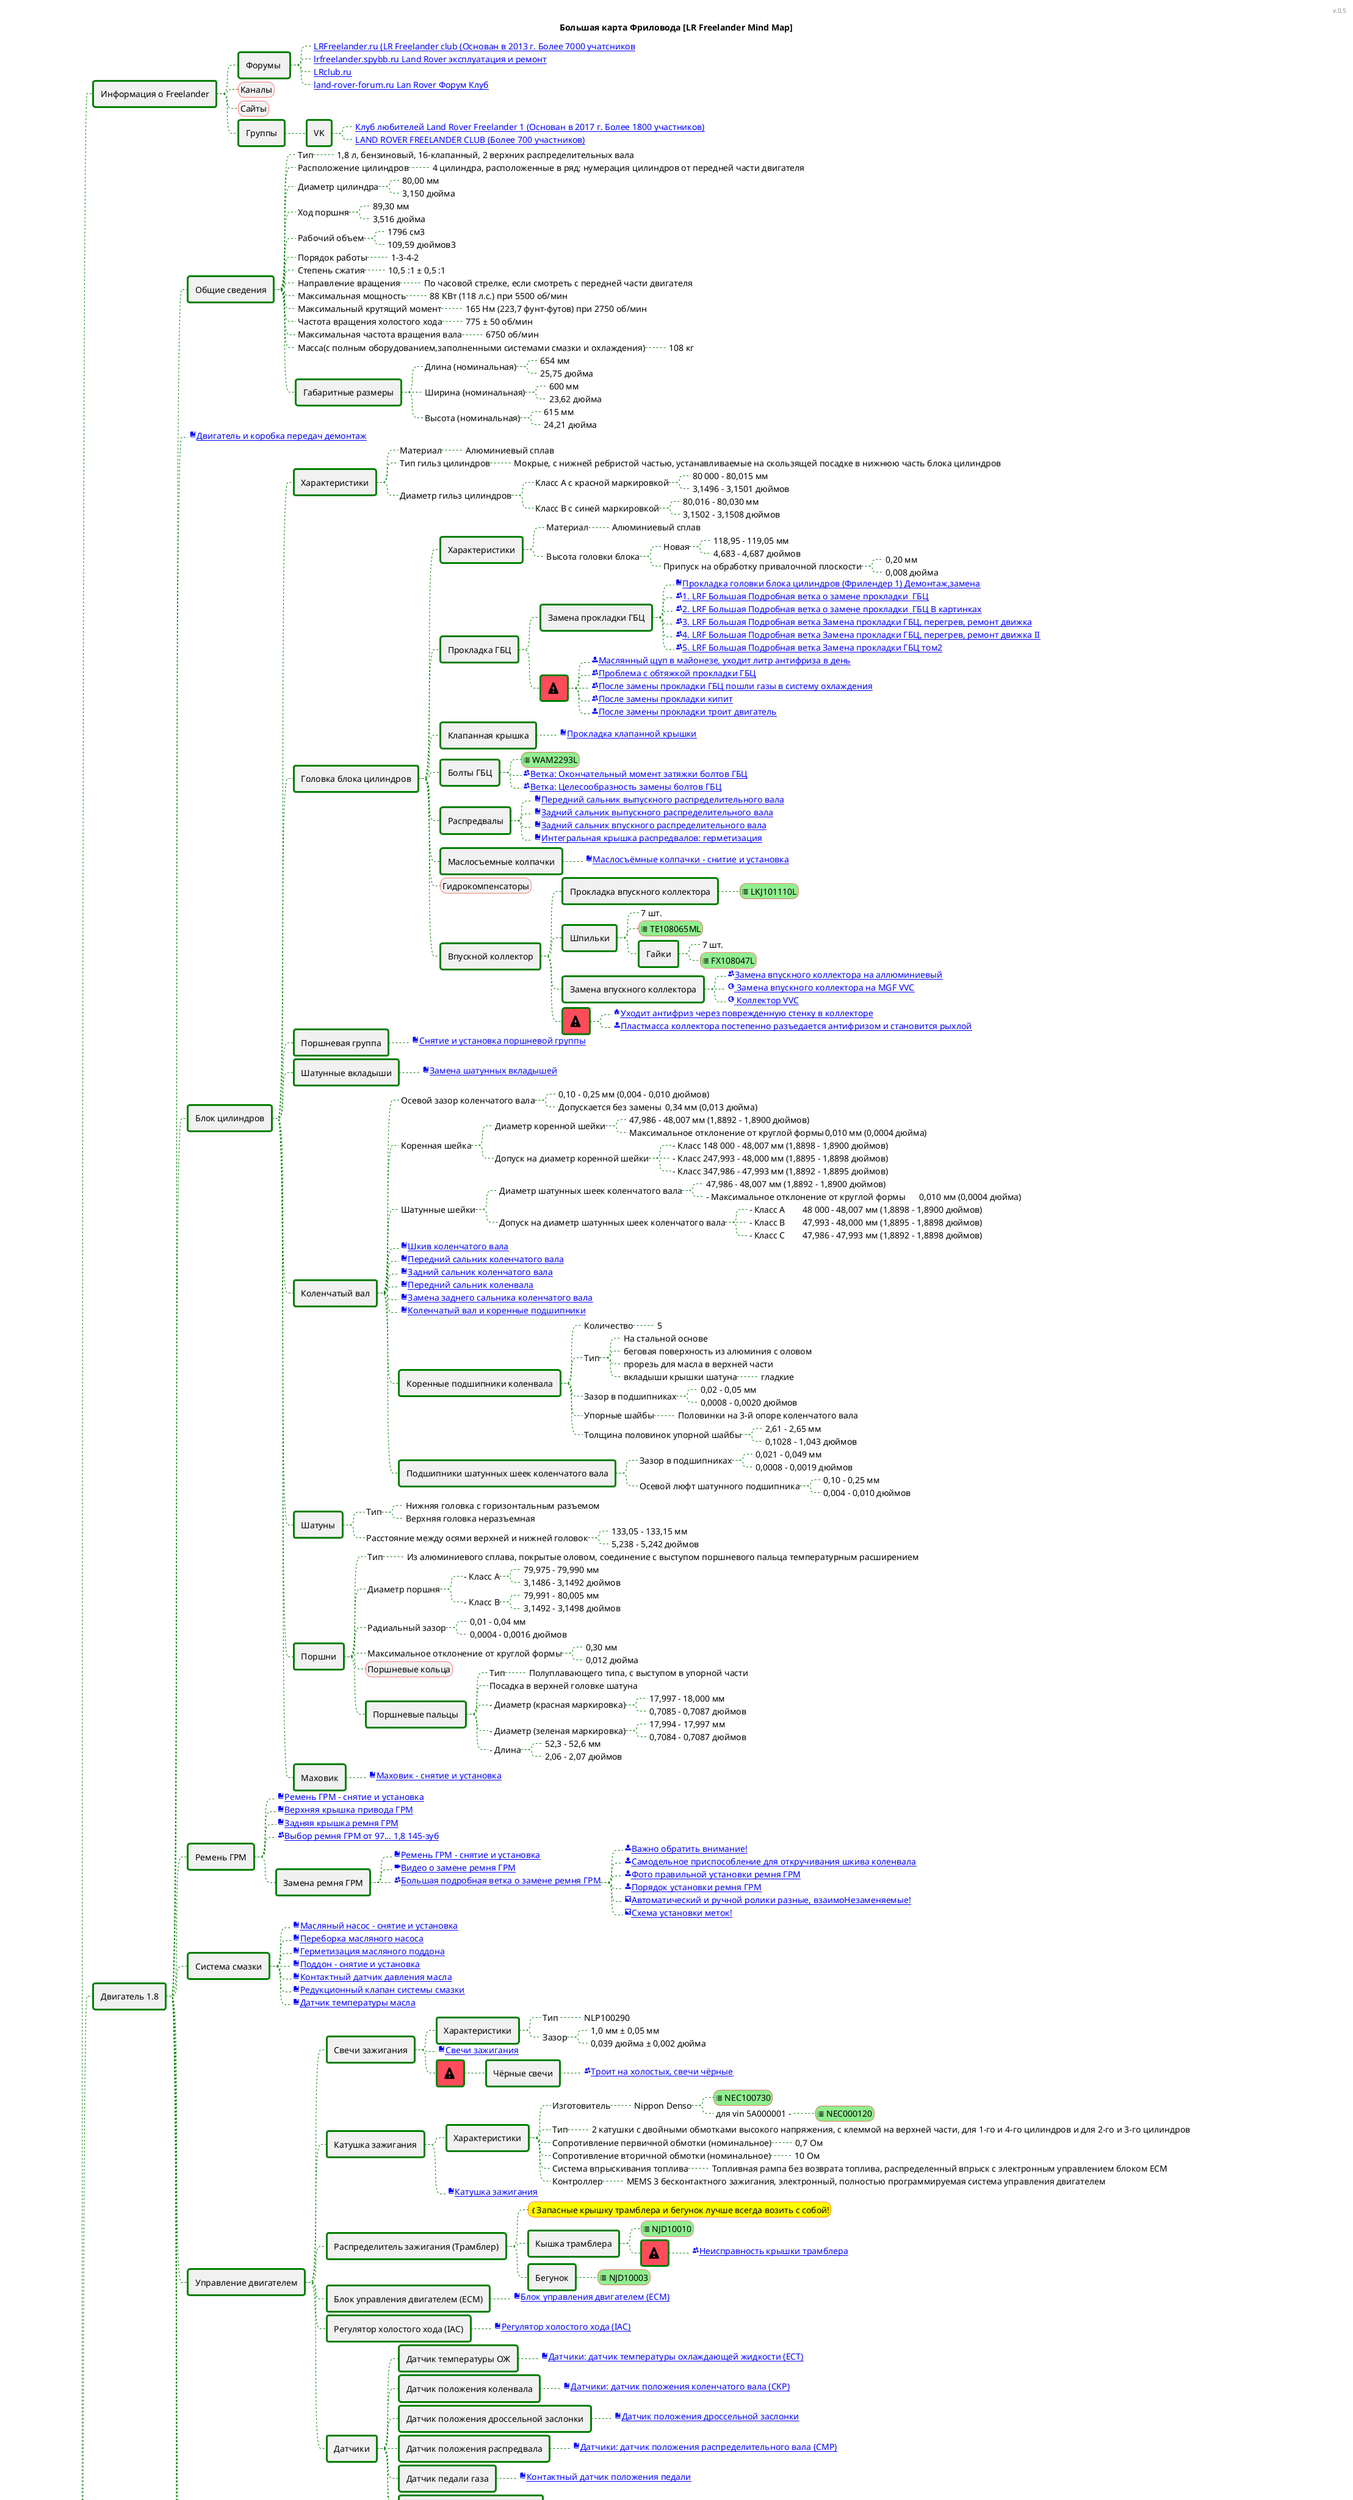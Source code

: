 @startmindmap
!theme vibrant

<style>

node {
    Padding 12
    Margin 3
    LineColor green
    LineThickness 3.0
}

rootNode {
    LineStyle 8.0;3.0
    LineColor green
    BackgroundColor lightgreen
    LineThickness 3.0
    RoundCorner 0
    Shadowing 5
}

leafNode {
    LineStyle 1
    LineColor red
    LineThickness 1.0
    RoundCorner 20
    Padding 3
}

arrow {
    LineStyle 3
    LineThickness 1
    LineColor green
}
</style>


caption Вот так вот, ребяты
title Большая карта Фриловода [LR Freelander Mind Map]

header
v.0.5
endheader




*:Land Rover 
Freelander 1
;

** Информация о Freelander
*** Форумы 
****_ [[https://lrfreelander.ru/ LRFreelander.ru (LR Freelander club (Основан в 2013 г. Более 7000 учатсников]]
****_ [[https://lrfreelander.spybb.ru/ lrfreelander.spybb.ru Land Rover эксплуатация и ремонт]]
****_ [[http://lr-club.com/index.php?showforum=83 LRclub.ru]]
****_ [[https://land-rover-forum.ru/ land-rover-forum.ru Lan Rover Форум Клуб]]
*** Каналы
*** Сайты
*** Группы
**** VK
*****_ [[https://vk.com/club114145226 Клуб любителей Land Rover Freelander 1 (Основан в 2017 г. Более 1800 участников)]]
*****_ [[https://vk.com/club25363067 LAND ROVER FREELANDER CLUB (Более 700 участников)]]


** Двигатель 1.8
*** Общие сведения
****_ Тип
*****_ 1,8 л, бензиновый, 16-клапанный, 2 верхних распределительных вала
****_ Расположение цилиндров
*****_ 4 цилиндра, расположенные в ряд; нумерация цилиндров от передней части двигателя
****_ Диаметр цилиндра
*****_ 80,00 мм
*****_ 3,150 дюйма
****_ Ход поршня
*****_ 89,30 мм
*****_ 3,516 дюйма
****_ Рабочий объем
*****_ 1796 см3
*****_ 109,59 дюймов3
****_ Порядок работы
*****_ 1-3-4-2
****_ Степень сжатия
*****_ 10,5 :1 ± 0,5 :1
****_ Направление вращения
*****_ По часовой стрелке, если смотреть с передней части двигателя
****_ Максимальная мощность
*****_ 	88 КВт (118 л.с.) при 5500 об/мин
****_ Максимальный крутящий момент
*****_ 165 Нм (223,7 фунт-футов) при 2750 об/мин
****_ Частота вращения холостого хода
*****_ 	775 ± 50 об/мин
****_ Максимальная частота вращения вала
*****_ 6750 об/мин
****_ Масса(с полным оборудованием,заполненными системами смазки и охлаждения)
*****_ 	108 кг
**** Габаритные размеры
*****_ Длина (номинальная)
******_ 654 мм
******_ 25,75 дюйма
*****_ Ширина (номинальная)
******_ 600 мм
******_ 23,62 дюйма
*****_ Высота (номинальная)
******_ 615 мм
******_ 24,21 дюйма

***_ [[https://freelanderos.ru/man/1/power/engine_k1_8/engine_and_transmission.html <&book>Двигатель и коробка передач демонтаж]]


*** Блок цилиндров
**** Характеристики
*****_ Материал
******_ Алюминиевый сплав
*****_ Тип гильз цилиндров
******_ 	Мокрые, с нижней ребристой частью, устанавливаемые на скользящей посадке в нижнюю часть блока цилиндров
*****_ Диаметр гильз цилиндров
******_ Класс А с красной маркировкой
*******_ 80 000 - 80,015 мм
*******_ 3,1496 - 3,1501 дюймов
******_ Класс В с синей маркировкой
*******_ 80,016 - 80,030 мм
*******_ 3,1502 - 3,1508 дюймов


**** Головка блока цилиндров
***** Характеристики
******_ Материал
*******_  Алюминиевый сплав
******_ Высота головки блока
*******_  Новая
********_ 118,95 - 119,05 мм
********_ 4,683 - 4,687 дюймов
*******_  Припуск на обработку привалочной плоскости
********_ 0,20 мм
********_ 0,008 дюйма

***** Прокладка ГБЦ
****** Замена прокладки ГБЦ
*******_ [[https://freelanderos.ru/man/1/power/engine_k1_8/cylinder_head_gasket.html <&book>Прокладка головки блока цилиндров (Фрилендер 1) Демонтаж,замена]]
*******_ [[https://lrfreelander.ru/viewtopic.php?id=1286 <&people>1. LRF Большая Подробная ветка о замене прокладки  ГБЦ]]
*******_ [[https://lrfreelander.ru/viewtopic.php?id=378 <&people>2. LRF Большая Подробная ветка о замене прокладки  ГБЦ В картинках]]
*******_ [[https://lrfreelander.ru/viewtopic.php?id=233 <&people>3. LRF Большая Подробная ветка Замена прокладки ГБЦ, перегрев, ремонт движка]]
*******_ [[https://lrfreelander.ru/viewtopic.php?id=5643 <&people>4. LRF Большая Подробная ветка Замена прокладки ГБЦ, перегрев, ремонт движка II]]
*******_ [[https://lrfreelander.ru/viewtopic.php?id=4407 <&people>5. LRF Большая Подробная ветка Замена прокладки ГБЦ том2]]
******[#FF4C5B] <&warning*2>
*******_ [[https://lrfreelander.ru/viewtopic.php?id=2361#p49842 <&person>Маслянный щуп в майонезе, уходит литр антифриза в день]]
'****** Проблемы прокладки ГБЦ
*******_ [[https://lrfreelander.ru/viewtopic.php?id=1410 <&people>Проблема с обтяжкой прокладки ГБЦ]]
*******_ [[https://lrfreelander.ru/viewtopic.php?id=6358 <&people>После замены прокладки ГБЦ пошли газы в систему охлаждения]]
*******_ [[https://lrfreelander.ru/viewtopic.php?id=8218 <&people>После замены прокладки кипит]]
*******_ [[https://lrfreelander.ru/viewtopic.php?id=8570#p228966 <&person>После замены прокладки троит двигатель]]
***** Клапанная крышка
******_ [[https://freelanderos.ru/man/1/power/engine_k1_8/valve_cover_gasket.html <&book>Прокладка клапанной крышки]]
***** Болты ГБЦ
******[#lightgreen] <&list> WAM2293L
******_ [[https://lrfreelander.ru/viewtopic.php?id=5050 <&people>Ветка: Окончательный момент затяжки болтов ГБЦ]]
******_ [[https://lrfreelander.ru/viewtopic.php?id=7510 <&people>Ветка: Целесообразность замены болтов ГБЦ]]
***** Распредвалы
******_ [[https://freelanderos.ru/man/1/power/engine_k1_8/front_oil_seal_exhaust_camshaft.html <&book>Передний сальник выпускного распределительного вала]]
******_ [[https://freelanderos.ru/man/1/power/engine_k1_8/rear_exhaust_camshaft_oil_seal.html <&book>Задний сальник выпускного распределительного вала]]
******_ [[https://freelanderos.ru/man/1/power/engine_k1_8/rear_intake_camshaft_oil_seal.html <&book>Задний сальник впускного распределительного вала]]
******_ [[https://freelanderos.ru/man/1/power/engine_k1_8/integral_cover_camshafts.html <&book>Интегральная крышка распредвалов: герметизация]]
***** Маслосъемные колпачки
******_ [[https://freelanderos.ru/man/1/power/engine_k1_8/stem_seal.html <&book>Маслосъёмные колпачки - снитие и установка]]
***** Гидрокомпенсаторы
***** Впускной коллектор
****** Прокладка впускного коллектора
*******[#lightgreen] <&list> LKJ101110L
****** Шпильки
*******_ 7 шт.
*******[#lightgreen] <&list> TE108065ML
******* Гайки
********_ 7 шт.
********[#lightgreen] <&list> FX108047L
****** Замена впускного коллектора
*******_ [[https://lrfreelander.ru/viewtopic.php?id=4842 <&people>Замена впускного коллектора на аллюминиевый]]
*******_ [[https://forums.lr4x4.com/topic/57422-todays-little-job-mgf-vvc-inlet-manifold-swap <&globe> Замена впускного коллектора на MGF VVC]]
*******_ [[https://www.drive2.ru/l/6343301/ <&globe> Коллектор VVC]]
******[#FF4C5B] <&warning*2>
*******_ [[https://lrfreelander.ru/viewtopic.php?id=10 <&bug>Уходит антифриз через поврежденную стенку в коллекторе]]
*******_ [[https://lrfreelander.ru/viewtopic.php?id=10#p77434 <&person>Пластмасса коллектора постепенно разъедается антифризом и становится рыхлой]]


**** Поршневая группа
*****_ [[https://freelanderos.ru/man/1/power/piston_k1_8/removing_and_installing.html <&book>Снятие и установка поршневой группы]]
**** Шатунные вкладыши
*****_ [[https://freelanderos.ru/man/1/power/engine_k1_8/replacing_connecting_rod_bearings.html <&book>Замена шатунных вкладышей]]

**** Коленчатый вал
*****_ Осевой зазор коленчатого вала
******_ 0,10 - 0,25 мм (0,004 - 0,010 дюймов)
******_ Допускается без замены	0,34 мм (0,013 дюйма)
*****_ Коренная шейка
******_ Диаметр коренной шейки
*******_ 47,986 - 48,007 мм (1,8892 - 1,8900 дюймов)
*******_ Максимальное отклонение от круглой формы	0,010 мм (0,0004 дюйма)
******_ Допуск на диаметр коренной шейки
*******_ - Класс 1	48 000 - 48,007 мм (1,8898 - 1,8900 дюймов)
*******_ - Класс 2	47,993 - 48,000 мм (1,8895 - 1,8898 дюймов)
*******_ - Класс 3	47,986 - 47,993 мм (1,8892 - 1,8895 дюймов)
*****_ Шатунные шейки
******_ Диаметр шатунных шеек коленчатого вала
*******_ 47,986 - 48,007 мм (1,8892 - 1,8900 дюймов)
*******_ - Максимальное отклонение от круглой формы	0,010 мм (0,0004 дюйма)
******_ Допуск на диаметр шатунных шеек коленчатого вала
*******_ - Класс А	48 000 - 48,007 мм (1,8898 - 1,8900 дюймов)
*******_ - Класс В	47,993 - 48,000 мм (1,8895 - 1,8898 дюймов)
*******_ - Класс С	47,986 - 47,993 мм (1,8892 - 1,8898 дюймов)
*****_ [[https://freelanderos.ru/man/1/power/engine_k1_8/crankshaft_pulley.html <&book>Шкив коленчатого вала]]
*****_ [[https://freelanderos.ru/man/1/power/engine_k1_8/front_crankshaft_oil_seal.html <&book>Передний сальник коленчатого вала]]
*****_ [[https://freelanderos.ru/man/1/power/engine_k1_8/rear_crankshaft_oil_seal.html <&book>Задний сальник коленчатого вала]]
*****_ [[https://freelanderos.ru/man/1/power/piston_k1_8/front_crankshaft_seal.html <&book>Передний сальник коленвала]]
*****_ [[https://freelanderos.ru/man/1/power/piston_k1_8/replacing_crankshaft_rear_oil_seal.html <&book>Замена заднего сальника коленчатого вала]]
*****_ [[https://freelanderos.ru/man/1/power/piston_k1_8/crankshaft_and_main_bearings.html <&book>Коленчатый вал и коренные подшипники]]
***** Коренные подшипники коленвала
******_ Количество
*******_ 5
******_ Тип
*******_ На стальной основе
*******_ беговая поверхность из алюминия с оловом
*******_ прорезь для масла в верхней части
*******_ вкладыши крышки шатуна
********_ гладкие
******_ Зазор в подшипниках
*******_ 0,02 - 0,05 мм
*******_ 0,0008 - 0,0020 дюймов
******_ Упорные шайбы
*******_ Половинки на 3-й опоре коленчатого вала
******_ Толщина половинок упорной шайбы
*******_ 2,61 - 2,65 мм
*******_ 0,1028 - 1,043 дюймов
***** Подшипники шатунных шеек коленчатого вала
******_ Зазор в подшипниках
*******_ 0,021 - 0,049 мм
*******_ 0,0008 - 0,0019 дюймов
******_ Осевой люфт шатунного подшипника
*******_ 0,10 - 0,25 мм
*******_ 0,004 - 0,010 дюймов
**** Шатуны
*****_ Тип
******_ Нижняя головка с горизонтальным разъемом
******_ Верхняя головка неразъемная
*****_ Расстояние между осями верхней и нижней головок
******_ 133,05 - 133,15 мм
******_ 5,238 - 5,242 дюймов
**** Поршни
*****_ Тип
******_ Из алюминиевого сплава, покрытые оловом, соединение с выступом поршневого пальца температурным расширением
*****_ Диаметр поршня
******_ - Класс А
*******_ 79,975 - 79,990 мм
*******_ 3,1486 - 3,1492 дюймов
******_ - Класс В
*******_ 79,991 - 80,005 мм
*******_ 3,1492 - 3,1498 дюймов
*****_ Радиальный зазор
******_ 0,01 - 0,04 мм
******_ 0,0004 - 0,0016 дюймов
*****_ Максимальное отклонение от круглой формы
******_ 0,30 мм
******_ 0,012 дюйма
***** Поршневые кольца

***** Поршневые пальцы
******_ Тип
*******_ Полуплавающего типа, с выступом в упорной части
******_ Посадка в верхней головке шатуна
******_ - Диаметр (красная маркировка)
*******_ 17,997 - 18,000 мм
*******_ 0,7085 - 0,7087 дюймов
******_ - Диаметр (зеленая маркировка)
*******_ 17,994 - 17,997 мм
*******_ 0,7084 - 0,7087 дюймов
******_ - Длина
*******_ 52,3 - 52,6 мм
*******_ 2,06 - 2,07 дюймов



**** Маховик
*****_ [[https://freelanderos.ru/man/1/power/engine_k1_8/flywheel.html <&book>Маховик - снятие и установка]]


*** Ремень ГРМ
****_ [[https://freelanderos.ru/man/1/power/engine_k1_8/timing_belt.html <&book>Ремень ГРМ - снятие и установка]]
****_ [[https://freelanderos.ru/man/1/power/engine_k1_8/upper_timing_cover.html <&book>Верхняя крышка привода ГРМ]]
****_ [[https://freelanderos.ru/man/1/power/engine_k1_8/back_cover_of_timing_belt.html <&book>Задняя крышка ремня ГРМ]]
****_ [[https://lrfreelander.ru/viewtopic.php?id=166 <&people>Выбор ремня ГРМ от 97... 1,8 145-зуб]]
**** Замена ремня ГРМ
*****_ [[https://freelanderos.ru/man/1/power/engine_k1_8/timing_belt.html <&book>Ремень ГРМ - снятие и установка]]
*****_ [[https://www.youtube.com/watch?v=CM5oA2X03z8 <&video>Видео о замене ремня ГРМ]]
*****_ [[https://lrfreelander.ru/viewtopic.php?id=1 <&people>Большая подробная ветка о замене ремня ГРМ]]
******_ [[https://lrfreelander.ru/viewtopic.php?id=1#p14226 <&person>Важно обратить внимание!]]
******_ [[https://lrfreelander.ru/viewtopic.php?id=1&p=3#p119053 <&person>Самодельное приспособление для откручивания шкива коленвала]]
******_ [[https://lrfreelander.ru/viewtopic.php?id=1&p=5#p211842 <&person>Фото правильной установки ремня ГРМ]]
******_ [[https://lrfreelander.ru/viewtopic.php?id=8572#p229025 <&person>Порядок установки ремня ГРМ]]
******_ [[https://s3.uploads.ru/t/ubxsg.jpg <&image>Автоматический и ручной ролики разные, взаимоНезаменяемые!]]
******_ [[https://s3.uploads.ru/Sof9e.jpg <&image>Схема установки меток!]]


*** Система смазки
****_ [[https://freelanderos.ru/man/1/power/engine_k1_8/oil_pump.html <&book>Масляный насос - снятие и установка]]
****_ [[https://freelanderos.ru/man/1/power/piston_k1_8/bulkhead_oil_pump.html <&book>Переборка масляного насоса]]
****_ [[https://freelanderos.ru/man/1/power/engine_k1_8/sealing_of_oil_pan.html <&book>Герметизация масляного поддона]]
****_ [[https://freelanderos.ru/man/1/power/piston_k1_8/pan.html <&book>Поддон - снятие и установка]]
****_ [[https://freelanderos.ru/man/1/power/engine_k1_8/oil_pressure_switch.html <&book>Контактный датчик давления масла]]
****_ [[https://freelanderos.ru/man/1/power/engine_k1_8/reducing_valve_lubrication_system.html <&book>Редукционный клапан системы смазки]]
****_ [[https://freelanderos.ru/man/1/power/engine_k1_8/oil_temperature_sensor.html <&book>Датчик температуры масла]]


*** Управление двигателем
**** Свечи зажигания
***** Характеристики
******_ Тип 
*******_ NLP100290
******_ Зазор
*******_ 1,0 мм ± 0,05 мм
*******_ 0,039 дюйма ± 0,002 дюйма
*****_ [[https://freelanderos.ru/man/1/power/mems/spark_plug.html <&book>Свечи зажигания]]
*****[#FF4C5B] <&warning*2>
****** Чёрные свечи
*******_ [[https://lrfreelander.ru/viewtopic.php?id=7815#p219699 <&people>Троит на холостых, свечи чёрные]]
**** Катушка зажигания
***** Характеристики
******_ Изготовитель
*******_ Nippon Denso
********[#lightgreen] <&list> NEC100730
********_ для vin 5A000001 - 
*********[#lightgreen] <&list> NEC000120
******_ Тип
*******_ 2 катушки с двойными обмотками высокого напряжения, с клеммой на верхней части, для 1-го и 4-го цилиндров и для 2-го и 3-го цилиндров
******_ Сопротивление первичной обмотки (номинальное)
*******_ 0,7 Ом
******_ Сопротивление вторичной обмотки (номинальное)
*******_ 10 Ом
******_ Система впрыскивания топлива
*******_ Топливная рампа без возврата топлива, распределенный впрыск с электронным управлением блоком ECM
******_ Контроллер
*******_ MEMS 3 бесконтактного зажигания, электронный, полностью программируемая система управления двигателем
*****_ [[https://freelanderos.ru/man/1/power/mems/ignition_coil.html <&book>Катушка зажигания]]
**** Распределитель зажигания (Трамблер)
*****[#yellow] <&info>Запасные крышку трамблера и бегунок лучше всегда возить с собой!
***** Кышка трамблера
******[#lightgreen] <&list> NJD10010
******[#FF4C5B] <&warning*2>
*******_ [[https://lrfreelander.ru/viewtopic.php?id=7815#p246287 <&people>Неисправность крышки трамблера]]
***** Бегунок
******[#lightgreen] <&list> NJD10003
**** Блок управления двигателем (ECM)
*****_ [[https://freelanderos.ru/man/1/power/mems/ecm.html <&book>Блок управления двигателем (ECM)]]
**** Регулятор холостого хода (IAC)
*****_ [[https://freelanderos.ru/man/1/power/mems/iac.html <&book>Регулятор холостого хода (IAC)]]
**** Датчики
***** Датчик температуры ОЖ
******_ [[https://freelanderos.ru/man/1/power/mems/ect.html <&book>Датчики: датчик температуры охлаждающей жидкости (ECT)]]
***** Датчик положения коленвала
******_ [[https://freelanderos.ru/man/1/power/mems/ckp.html <&book>Датчики: датчик положения коленчатого вала (CKP)]]
***** Датчик положения дроссельной заслонки
******_ [[https://freelanderos.ru/man/1/power/mems/throttle_position_sensor.html <&book>Датчик положения дроссельной заслонки]]
***** Датчик положения распредвала
******_ [[https://freelanderos.ru/man/1/power/mems/cmp.html <&book>Датчики: датчик положения распределительного вала (CMP)]]
***** Датчик педали газа
******_ [[https://freelanderos.ru/man/1/power/mems/contact_pedal_position_sensor.html <&book>Контактный датчик положения педали]]
***** Датчик абсолютного давления
******_ [[https://freelanderos.ru/man/1/power/mems/map.html <&book>Датчик абсолютного давления во впускном коллекторе (MAP)]]
***** Датчик положения педали акселлератора (датчик педали газа)
******_ [[https://freelanderos.ru/man/1/chassis/brake/accelerator_pedal_position_sensor.html <&book>Датчик положения педали акселератора (лягушка)]]
*** Опоры
****_ [[https://freelanderos.ru/man/1/power/engine_k1_8/bracket_right_engine_mount_assembly.html <&book>Кронштейн правой опоры двигателя в сборе]]
****_ [[https://freelanderos.ru/man/1/power/engine_k1_8/right_hydro_engine.html <&book>Гидроопора двигателя правая]]

*** Топливная система
****_ [[https://freelanderos.ru/man/1/power/petrol_k1_8/depressurization_fuel_supply_system.html <&book>Сброс давления в системе подачи топлива]]
****_ [[https://freelanderos.ru/man/1/power/petrol_k1_8/measurement_pressure_in_fuel_supply.html <&book>Измерение давления в системе подачи топлива]]
****_ [[https://freelanderos.ru/man/1/power/petrol_k1_8/cable_throttle_control.html <&book>Трос управления дроссельной заслонкой - проверка и регулировка]]
****_ [[https://freelanderos.ru/man/1/power/petrol_k1_8/air_filter.html <&book>Фильтр очистки воздуха]]
****_ [[https://freelanderos.ru/man/1/power/petrol_k1_8/air_filter_element.html <&book>Фильтрующий элемент воздушного фильтра]]
****_ [[https://freelanderos.ru/man/1/power/petrol_k1_8/inertia_switch_fuel_cut.html <&book>Инерционный выключатель отсечки топлива]]
****_ [[https://freelanderos.ru/man/1/power/petrol_k1_8/front_oxygen_sensor.html <&book>Передний кислородный датчик]]
****_ [[https://freelanderos.ru/man/1/power/petrol_k1_8/maf.html <&book>Датчик массового расхода воздуха (MAF)]]
****_ [[https://freelanderos.ru/man/1/power/petrol_k1_8/fuel_pump_relay.html <&book>Реле топливного насоса]]
****_ [[https://freelanderos.ru/man/1/power/petrol_k1_8/throttle_tube.html <&book>Дроссельный патрубок]]
****_ [[https://freelanderos.ru/man/1/power/petrol_k1_8/rear_oxygen_sensor.html <&book>Задний кислородный датчик]]
****_ [[https://freelanderos.ru/man/1/power/petrol_k1_8/switch_resume_mode_since_may.html <&book>Выключатель возобновления режима: с мая 2004 года]]
****_ [[https://freelanderos.ru/man/1/power/petrol_k1_8/multifunction_switch.html <&book>Многофункциональный выключатель]]

**** Форсунки
*****[#lightgreen] <&list> MJY100550L
***** Характеристики
******_ Рабочее давление
*******_ 3,5 бара
*******_ 50,8 фунтов/дюйм2
******_ Производительность топливного насоса
*******_ 117 г/мин при давлении 3,0 бар
*******_ 4,13 унций/мин при 43,5 фунт/дюйм2
******_ Привод клапанов
*******_ Саморегулирующимися гидравлическими толкателями малой массы, приводимыми непосредственно распредвалами
******_ Выполняемые нормы по содержанию вредных веществ в отработавших газах
*******_ ECD3
*****_ [[https://lrfreelander.ru/viewtopic.php?id=19 <&people>Промывка форсунок инжектора]]
*****_ [[https://freelanderos.ru/man/1/power/petrol_k1_8/nozzles.html <&book>Форсунки (комплект) - снятие и установка]]
***** Резинки
******_ [[https://lrfreelander.ru/viewtopic.php?id=19#p28298 Размер: 8х3.5 импортные O-rings, где 8 мм - внутреннее отверстие, 3,5 мм диаметр тора)  нужно 4х2=8 шт.]]
******[#yellow] <&info> [[https://lrfreelander.ru/viewtopic.php?id=19#p28977 Резинки от форсунки 10-ки подходят на все 100%. Проверено!!]]

**** Топливный бак
*****_ [[https://freelanderos.ru/man/1/power/petrol_k1_8/drain_fuel_from_tank.html <&book>Слив топлива из бака]]
*****_ [[https://freelanderos.ru/man/1/power/petrol_k1_8/fuel_tank.html <&book>Топливный бак: кроме стран Североамериканского рынка]]
*****_ [[https://freelanderos.ru/man/1/power/petrol_k1_8/fuel_tank_american_market.html <&book>Топливный бак: страны Североамериканского рынка]]
*****_ [[https://freelanderos.ru/man/1/power/petrol_k1_8/filler_pipe.html <&book>Заливная труба - снятие и установка]]

***** Топливный насос
******[#lightgreen] <&list> WFX000210)
******_ [[https://www.freelanderos.ru/man/1/power/petrol_k1_8/electric_fuel_pump.html <&book>Электробензонасос - снятие и установка (Фрилендер 1)]]

****** Мотор насоса
*******[#yellow] <&info>Перед смертью обычно моторчик громко гудит
*******_ [[https://lrfreelander.ru/viewtopic.php?id=5 <&people>Форум: Большая подробная тема о ТН, замена мотора насоса на Бош от Ваза]]
*******[#FF4C5B] <&warning*2>
********_ [[https://lrfreelander.ru/viewtopic.php?id=15830 <&bug>Топливный насос работает постоянно (при включенном зажигании)]]
*********_ [[http://freelander.spybb.ru/viewtopic.php?id=337#p15873 <&wrench>Некорректно работает дополнительная сигнализация]]
*********_ [[http://freelander.spybb.ru/viewtopic.php?id=337#p15881 <&wrench>Глючит аварийный топливный датчик]]
****** Топливный фильтр
'******* 1,8 / 2.5 (ДО 2001М.Г.)
*******[#lightgreen] <&list> WFL100160 1,8 / 2.5 (ДО 2001М.Г.)
******* Срок службы
******** [[https://lrfreelander.ru/viewtopic.php?id=9&p=2#p16429 60 тыс.км.]]
*******[#yellow] <&info>Фильтр находится в колбе бензонасоса, бензонасос находится в баке
*******[#yellow] <&info>При забитом фильтре и сеточке машина может дергаться и глохнуть и не реагировать на педаль газа при разгоне
*******_ [[https://www.freelanderos.ru/man/1/power/petrol_k1_8/main_filter_cleaning_fuel.html <&book>Замена основного фильтра очистки топлива (Фрилендер 1)]]
*******_ [[http://freelander.spybb.ru/viewtopic.php?id=9#p510 <&people>Замена фильтра тонкой очистки топлива (бензиновые двигатели)]]
********_ [[https://lrfreelander.ru/viewtopic.php?id=9#p17 <&person>KVK: Фрил дергался и не реагировал на педаль газа, глох на ходу]]
********_ [[https://lrfreelander.ru/viewtopic.php?id=9#p773 <&person>Машина тупит даже после замены свечей, бегунка и распределителя, и чистки форсунок]]
*******_ [[https://vk.com/topic-114145226_35264548 <&sun>Замена фильтра тонкой очистки топлива (бензиновые двигатели)]]
****** Сеточка грубой очистки
*******[#lightgreen] <&list> WFL000080
*******[#yellow] <&info> [[https://lrfreelander.ru/viewtopic.php?id=9&p=2#p16214 Хорошо чиститься с помощью средства для чистки инжектора]]
****** Регулятор давления
****** Датчик уровня топлива
*******_ [[https://freelanderos.ru/man/1/electrics/devices/fuel_level_indicator.html <&book>Измеритель — указатель уровня топлива]]
******_ [[https://lrfreelander.ru/viewtopic.php?id=9&p=2#p13274 <&person>Зачем на насосе второй штуцер под топливный шланг?]]
******[#FF4C5B] <&warning*2>
*******_ [[https://lrfreelander.ru/viewtopic.php?id=9#p773 <&bug>При заправке полного бака вытекает бензин на землю]]
********[#yellow] <&info>Вытекает топливо на землю во время заправки из-за неправильно установленной резинки крышки топливного насоса

*** Навесное оборудование
**** Стартер
*****_ См.Электрооборудование - Навесное оборудование - Стартер
**** Генератор
*****_ См.Электрооборудование - Навесное оборудование - Генератор
**** Приводные ремни
*****_ [[https://freelanderos.ru/man/1/electrics/engine_start/belt_attachment_k1_8.html <&book>Ремень привода навесного оборудования - двигатель K1.8]]
*****_ [[https://freelanderos.ru/man/1/electrics/engine_start/belt_attachment_k1_8_with_conditioning.html <&book>Ремень привода навесного оборудования - двигатель K1.8 с кондиционером]]
*****_ [[https://freelanderos.ru/man/1/electrics/engine_start/belt_attachment_k1_8_without_conditioning.html <&book>Ремень привода навесного оборудования - двигатель K1.8 без кондиционера]]

*** Система охлаждения
****_ [[https://freelanderos.ru/man/1/power/cooling_k1_8/draining_coolant_flushing.html <&book>Слив охлаждающей жидкости, промывка системы и заполнение]]
****_ [[https://freelanderos.ru/man/1/power/cooling_k1_8/filling_cooling_system.html <&book>Заполнение системы охлаждения]]
**** Расширительный бачок
*****_ [[https://freelanderos.ru/man/1/power/cooling_k1_8/expansion_tank.html <&book>Расширительный бачок - снятие и установка]]
**** Радиатор
*****_ [[https://freelanderos.ru/man/1/power/cooling_k1_8/radiator_assembly.html <&book>Радиатор в сборе - снятие и установка]]
***** Вентилятор радиатора
******_ [[https://freelanderos.ru/man/1/power/cooling_k1_8/engine_cooling_fan_with_air_conditioning.html <&book>Вентилятор и двигатель вентилятора системы охлаждения: с кондиционером]]
****** Контролер вентилятора
*******_ [[https://freelanderos.ru/man/1/power/cooling_k1_8/controller_cooling_fan.html <&book>Контроллер вентилятора системы охлаждения]]
**** Термостат
*****_ [[https://freelanderos.ru/man/1/power/cooling_k1_8/thermostat.html <&book>Термостат - снятие и установка]]
****[#FF4C5B] <&warning*2>
***** Уходит антифриз ис системы
****** Повреждение радиатора
******* см. Двигатель - Система охлаждения - Радиатор
****** Повреждение прокладки ГБЦ
******* см. Двигатель - Блок цилиндров - Головка блока цилиндров - Прокладка ГБЦ
****** Повреждение впускного коллектора
*******_ [[https://lrfreelander.ru/viewtopic.php?id=10 <&bug>Таинственное исчезновение антифриза]]
******** см. Двигатель - Блок цилиндров - Головка блока цилиндров - Впускной коллектор

***[#FF4C5B] <&warning*2>
**** Не заводится
**** Заводится
***** Плохо заводится
******_ [[https://lrfreelander.ru/viewtopic.php?id=7815#p217873 <&bug>Заводится, дёргается, не развивает обороты]]
*******_ [[https://lrfreelander.ru/viewtopic.php?id=7815#p217898 <&person>Не работает датчик температуры]]
********_ Плохо работает бензонасос или забит топливный фильтр и сеточка
********_ Плохо работает зажигание
*********_ Проблемы с крышкой трамблера
*********_ Проблемы с бегунком
*********_ Проблемы со свечами
*********_ Проблемы с высоковольтными проводами
*********_ Проблемы с катушкой (катушками)
******_ [[https://lrfreelander.ru/viewtopic.php?id=5#p294 <&bug>Плохо заводится на холодную, на ходу при ускорении плохо набирает обороты]]
*******_ Неисправность бензонасоса см. Топливный бак - Топливный насос
******_ [[https://lrfreelander.ru/viewtopic.php?id=7815#p220937 <&bug>Пропадает тяга под нагрузкой]]
*******_ [[https://lrfreelander.ru/viewtopic.php?id=7815#p220937 <&person>Проблемы с МАП сенсором]]
***** Хорошо заводится
****** Троит при работе
*******_ [[https://lrfreelander.ru/viewtopic.php?id=7815#p219699 <&people>Троит на холостых, свечи чёрные]]
*******_ [[https://lrfreelander.ru/viewtopic.php?id=7815#p246287 <&people>Заводится нормально, после прогрева троит]]
******** см. Двигатель - Управление двигателем - Распределитель зажигания - Крышка трамблера - <&warning>
****** Глохнет
*******_ Плохо работает бензонасос или забит топливный фильтр и сеточка
****** Дергается
*******_ Плохо работает бензонасос или забит топливный фильтр и сеточка
******* см. Двигатель - Управление двигателем - Распределитель зажигания - Крышка трамблера - <&warning>
****** При нажатии на педаль газа провалы или не реагирует на нажатие
*******_ Плохо работает бензонасос или забит топливный фильтр и сеточка
****** Работает хорошо

** Двигатель KV6
***_ [[https://freelanderos.ru/man/1/electrics/engine_start/belt_attachment_engine_kv6.html <&book>Ремень привода навесного оборудования - двигатель KV6]]
** Двигатель Td4
***_ [[https://freelanderos.ru/man/1/electrics/engine_start/belt_attachment_td4.html <&book>Ремень привода навесного оборудования - двигатель Td4]]
***_ [[https://freelanderos.ru/man/1/electrics/engine_start/tensioner_td4.html <&book>Натяжитель - Ремень привода навесного оборудования - Td4]]


** Трансмиссия
*** Автоматическая коробка
****_ [[https://freelanderos.ru/man/1/power/automatic/replacing_hydraulic_fluid.html <&book>Замена рабочей жидкости в коробке]]
****_ [[https://freelanderos.ru/man/1/power/automatic/adjustment_cable_selector.html <&book>Регулировка троса селектора]]
****_ [[https://freelanderos.ru/man/1/power/automatic/selector_housing.html <&book>Корпус селектора - снятие и установка]]
****_ [[https://freelanderos.ru/man/1/power/automatic/handle_selector.html <&book>Рукоятка селектора - снятие и установка]]
****_ [[https://freelanderos.ru/man/1/power/automatic/cable_selector.html <&book>Трос селектора - снятие и установка]]
****_ [[https://freelanderos.ru/man/1/power/automatic/position_indicator_of_selector.html <&book>Указатель положения селектора: автомобили до мая 2003 года]]
****_ [[https://freelanderos.ru/man/1/power/automatic/position_indicator_of_selector_after_may_2004.html <&book>Указатель положения селектора: автомобили после мая 2004 года]]
****_ [[https://freelanderos.ru/man/1/power/automatic/switch_immobilizer.html <&book>Выключатель блокировки запуска двигателя]]
****_ [[https://freelanderos.ru/man/1/power/automatic/control_unit.html <&book>Блок управления (ECU)]]
****_ [[https://freelanderos.ru/man/1/power/automatic/gland_torque_converter.html <&book>Сальник гидротрансформатора]]
****_ [[https://freelanderos.ru/man/1/power/automatic/transmission_with_engine_kv6.html <&book>Коробка передач с двигателем KV6 (двигатель с коробкой сняты)]]
****_ [[https://freelanderos.ru/man/1/power/automatic/transmission_kv6.html <&book>Коробка передач: автомобили с двигателем KV6 - снятие и установка]]
****_ [[https://freelanderos.ru/man/1/power/automatic/transmission_td4.html <&book>Коробка передач: автомобиль с двигателем Td4 - снятие и установка]]
****_ [[https://freelanderos.ru/man/1/power/automatic/sealing_bottom_of_gearbox.html <&book>Герметизация днища коробки передач]]
****_ [[https://freelanderos.ru/man/1/power/automatic/ventilated_cooling_heat_exchanger_working_fluid_td4.html <&book>Обдуваемый теплообменник охлаждения рабочей жидкости: автомобили с двигателем Td4]]
****_ [[https://freelanderos.ru/man/1/power/automatic/heat_exchanger_cooling_working_fluid_td4.html <&book>Теплообменник охлаждения рабочей жидкости: автомобили с двигателем Td4]]
****_ [[https://freelanderos.ru/man/1/power/automatic/heat_exchanger_cooling_working_fluid_kv6.html <&book>Теплообменник охлаждения рабочей жидкости: автомобили с двигателем KV6]]
****_ [[https://freelanderos.ru/man/1/power/automatic/hose_heat_exchanger_cooling_hydraulic_fluid.html <&book>Шланги теплообменника охлаждения рабочей жидкости]]


*** Механическая коробка
****_ [[https://freelanderos.ru/man/1/power/mechanical/changing_transmission_oil_in_pg1.html <&book>Замена трансмиссионного масла в коробке PG1]]
****_ [[https://freelanderos.ru/man/1/power/mechanical/transmission_pg1.html <&book>Коробка передач PG1 - снятие и установка]]
****_ [[https://freelanderos.ru/man/1/power/mechanical/gland_selector_shaft_pg1.html <&book>Сальник штока выбора передач PG1]]
****_ [[https://freelanderos.ru/man/1/power/mechanical/reversing_light_switch_pg1.html <&book>Выключатель фонаря заднего хода PG1]]
****_ [[https://freelanderos.ru/man/1/power/mechanical/contact_sensor_activate_first_gear_pg1.html <&book>Контактный датчик включения первой передачи PG1]]
****_ [[https://freelanderos.ru/man/1/power/mechanical/changing_transmission_oil_in_getrag.html <&book>Замена трансмиссионного масла в коробке GETRAG]]
****_ [[https://freelanderos.ru/man/1/power/mechanical/back_cover_getrag.html <&book>Задняя крышка GETRAG - снятие и установка]]
****_ [[https://freelanderos.ru/man/1/power/mechanical/selection_mechanism_getrag.html <&book>Механизм выбора передач GETRAG: верхняя тяга и сферические шарниры]]
****_ [[https://freelanderos.ru/man/1/power/mechanical/getrag_transmission.html <&book>Коробка передач GETRAG - снятие и установка]]
****_ [[https://freelanderos.ru/man/1/power/mechanical/input_shaft_lip_seal_getrag.html <&book>Сальник первичного вала GETRAG]]
****_ [[https://freelanderos.ru/man/1/power/mechanical/gland_selector_shaft_getrag.html <&book>Сальник штока выбора передач GETRAG]]
****_ [[https://freelanderos.ru/man/1/power/mechanical/reversing_light_switch_getrag.html <&book>Выключатель фонарей заднего хода GETRAG]]
****_ [[https://freelanderos.ru/man/1/power/mechanical/contact_sensor_activate_first_gear_getrag.html <&book>Контактный датчик включения первой передачи GETRAG]]



*** Раздатка
****[#lightgreen] <&list> TAG000230 IRD Free 4 cyl
****[#lightgreen] <&list> TAG000220 IRD Free 6 cyl
**** Manual
*****_ [[https://www.freelanderos.ru/man/1/power/dropbox/changing_transmission_oil.html <&book>Замена трансмиссионного масла в раздаточной коробке: кроме стран Североамериканского рынка]]
*****_ [[https://www.freelanderos.ru/man/1/power/dropbox/changing_transmission_oil_north_american.html <&book>Замена трансмиссионного масла в раздаточной коробке: страны Североамериканского рынка]]
*****_ [[https://www.freelanderos.ru/man/1/power/dropbox/models_with_engine_td4.html <&book>Раздаточная коробка: модели с двигателем Td4]]
*****_ [[https://www.freelanderos.ru/man/1/power/dropbox/models_with_engine_k1_8.html <&book>Раздаточная коробка: модели с двигателем K1.8]]
*****_ [[https://www.freelanderos.ru/man/1/power/dropbox/models_with_engine_kv6.html <&book>Раздаточная коробка: модели с двигателем KV6]]
**** Сальники
*****_ [[https://www.freelanderos.ru/man/1/power/dropbox/oil_seal_drive_shaft_transfer_case.html <&book>Сальники ведущего вала раздаточной коробки]]
*****_ [[https://www.freelanderos.ru/man/1/power/dropbox/oil_seal_drive_shaft.html <&book>Сальник ведущего вала раздаточной коробки]]
*****_ [[https://www.freelanderos.ru/man/1/power/dropbox/gland_left_drive_shaft.html <&book>Сальниклевого приводного вала: модели с двигателем Td4 и KV6]]
*****_ [[https://www.freelanderos.ru/man/1/power/dropbox/gland_left_drive_shaft_k1_8.html <&book>Сальниклевого приводного вала: автомобили с двигателем K1.8]]
*****_ [[https://www.freelanderos.ru/man/1/power/dropbox/gland_right_drive_shaft.html <&book>Сальник правого приводного вала]]
*****_ [[https://www.freelanderos.ru/man/1/power/dropbox/oil_seal_rear_axle_drive_shaft_td4.html <&book>Сальник вала привода заднего моста: автомобили с двигателем Td4]]
*****_ [[https://www.freelanderos.ru/man/1/power/dropbox/oil_seal_rear_axle_drive_shaft_k1_8.html <&book>Сальник вала привода заднего моста: автомобили с двигателем K1.8]]
*****_ [[https://www.freelanderos.ru/man/1/power/dropbox/oil_seal_rear_axle_drive_shaft_kv6.html <&book>Сальник вала привода заднего моста KV6, кроме стран Североамериканского рынка]]
*****_ [[https://www.freelanderos.ru/man/1/power/dropbox/oil_seal_rear_axle_drive_shaft_kv6_north_american.html <&book>Сальник вала привода заднего моста KV6, для стран Североамериканского рынка]]
*****_ [[http://freelander.spybb.ru/viewtopic.php?id=1712 <&people>Форум: Сальники раздатки]]
*****_ [[http://freelander.spybb.ru/viewtopic.php?id=383#p12379 <&person>Подборка аналогов сальников, коды и размерность]]
*****_ [[https://freelanderos.ru/tech/sal.png <&image>Cхема иномера сальников]]
*****_ [[https://freelanderos.ru/tech/sal2.jpg <&image>Cхема2 иномера сальников]]
*****_ [[https://freelanderos.ru/tech/sal3.jpg <&image>Cхема3 иномера сальников]]
**** Подшипники
*****_ [[http://freelander.spybb.ru/viewtopic.php?id=383#p12792 <&person>KVK:Подборка кодов оригинальных подшипников]]
*****_ [[https://freelanderos.ru/tech/pod.jpg <&image>Схема и номера подшипников]]
**** Задняя крышка картера
*****_ [[https://www.freelanderos.ru/man/1/power/dropbox/laying_back_cover_transfer_case_td4.html <&book>Прокладка задней крышки картера раздаточной коробки: модели с двигателем Td4]]
*****_ [[https://www.freelanderos.ru/man/1/power/dropbox/laying_back_cover_transfer_case_kv6.html <&book>Прокладка задней крышки картера раздаточной коробки: модели с двигателем KV6]]
*****_ [[https://www.freelanderos.ru/man/1/power/dropbox/laying_back_cover_transfer_case_k1.8.html <&book>Прокладка задней крышки картера раздаточной коробки: модели с двигателем K1.8","https]]
**** Хвостовик
**** Ведущий вал
**** Приводной вал
**** Привод заднего моста
**** Масло
*****[#lightgreen] <&list> TEXACO S75w90
*****_ [[https://lrfreelander.ru/viewtopic.php?id=7353 <&people>Какое масло залить в раздатку]]
*****_ [[https://lrfreelander.ru/viewtopic.php?id=8475 <&people>Течь масла]]
**** Пробка заливного отверстия
*****[#lightgreen] <&list> TRL100060
*****_ [[https://lrfreelander.ru/viewtopic.php?id=875 <&people>Пробка заливного отверстия (как открутить)]]
**** Радиатор
*****[#lightgreen] <&list> TAR100010 (4 цилиндра)
*****[#lightgreen] <&list> 8510256 (V6 K series)
*****_ [[http://freelander.spybb.ru/viewtopic.php?id=383&p=8#p60329 <&person>TOY:Совет: способ демонтажа радиатора (нагрев феном)]]
*****_ [[http://freelander.spybb.ru/viewtopic.php?id=383&p=12#p94304 <&person>Фотоотчет: способ демонтажа радиатора (нагрев жидкостью)]]
*****_ [[http://lrfreelander.ru/viewtopic.php?id=4092&p=4#p115086 <&person>Совет: способ демонтажа радиатора (компрессор+фуфайка)]]
**** Ремкомплект раздатки 
*****[#lightgreen] <&list> TAG000230KIT
***** Шайбы дифференциала
******[#lightgreen] <&list> IRD0011
*****_ [[https://lrfreelander.ru/viewtopic.php?id=341 <&people>Форум: Наборы для ремонта раздатки и редуктора]]
****_ [[https://freelanderos.ru/tech/ird.jpg <&image>Cхема: раздатки]]
*****[#lightgreen] <&list> 5: TRX100170
*****[#lightgreen] <&list> 7: TYX100490
*****[#lightgreen] <&list> 8: UNG100060L
*****[#lightgreen] <&list> 38: KOYO 32008JR
******_ Размеры 40.987х67.975х17.5
******_ Диаметр посадочного места 41,05мм
******[#lightgreen] <&list> Timken LM300849/811
******[#lightgreen] <&list> NSK LM 300849 RG3/811RG
*****[#lightgreen] <&list> 40: KOYO LM300849\11
******_ Размеры 40,000х68,000х19,000
******_ Диаметр посадочного места 40,03 мм.
******[#lightgreen] <&list> Timken 32008 XM (XAA32008X)
******[#lightgreen] <&list> NSK HR32008 XJ
*****_ [[https://freelanderos.ru/tech/pod.jpg <&image>Схема и номера подшипников]]
****_ [[https://lrfreelander.ru/viewtopic.php?id=383 <&people>Форум: Разборка и ремонт раздатки]]
*****_ [[http://freelander.spybb.ru/viewtopic.php?id=383&p=3#p27283 <&video>Видео: сборка раздатки]]
*****_ [[http://freelander.spybb.ru/viewtopic.php?id=383&p=12#p92052 <&video>Видео: снятие раздатки]]
*****_ [[http://freelander.spybb.ru/viewtopic.php?id=4092#p106288 <&person>Номера шайб больших и малых сателит]]
****_ [[https://lrfreelander.ru/viewtopic.php?id=7 <&people>Форум: Раздатка(IRD), карданы, вискомуфта]]
****_ [[http://freelander.spybb.ru/viewtopic.php?id=4261 <&info>Возможно ли сделать раздатку с понижающим рядом]] 
*****_ Невозможно в принципе
*** Сцепление
****_ [[https://freelanderos.ru/man/1/power/clutch/clutch_assembly_disc_td4.html <&book>Сцепление в сборе/ведомый диск и подшипник выключения сцепления (выжимной) - Td4]]
****_ [[https://freelanderos.ru/man/1/power/clutch/clutch_assembly_disc_k1_8.html <&book>Сцепление в сборе/ведомый диск и подшипник выключения сцепления (выжимной) - K1.8]]
**** Ведомый диск
**** Выжимной подшипник
**** Гидропривод
*****_ [[https://freelanderos.ru/man/1/power/clutch/hydraulic_clutch_hand_drive_cars_k1_8.html <&book>Гидравлический привод сцепления: автомобили с правосторонним управлением - K1.8]]
*****_ [[https://freelanderos.ru/man/1/power/clutch/master_cylinder_left_hand_drive_cars_td4.html <&book>Главный цилиндр: автомобили с левосторонним управлением - Td4]]
*****_ [[https://freelanderos.ru/man/1/power/clutch/master_cylinder_hand_drive_car_td4.html <&book>Главный цилиндр: автомобили с правосторонним управлением -Td4]]

*** Карданный вал
****_ [[https://freelanderos.ru/man/1/chassis/shafts/cardan_shaft_assembly.html <&book>Карданный вал в сборе]]
****_ [[https://freelanderos.ru/man/1/chassis/shafts/bulkhead_front_and_rear_driveshafts.html <&book>Переборка переднего и заднего карданных валов]]
**** Передний кардан
*****_ [[https://freelanderos.ru/man/1/chassis/shafts/cardan_shaft_front.html <&book>Карданный вал передний]]
*****_ [[https://freelanderos.ru/man/1/chassis/shafts/cover_the_sliding_yoke_front_cardan_shaft.html <&book>Чехол скользящей вилки карданного шарнира переднего карданного вала]]
**** Задний кардан
*****_ [[https://freelanderos.ru/man/1/chassis/shafts/cardan_shaft_rear.html <&book>Карданный вал задний]]
**** Вискомуфта
*****_ [[https://freelanderos.ru/man/1/chassis/shafts/viscous_clutch_assembly.html <&book>Вязкостная муфта в сборе]]
*****_ [[https://freelanderos.ru/man/1/chassis/shafts/intermediate_support_front.html <&book>Промежуточная опора передняя]]
***** [[https://lrfreelander.ru/viewtopic.php?id=7#p1365 <&people>Совет: способ проверки вискомуфты (вывешивсание и прокрутка)]]
***** [[https://lrfreelander.ru/viewtopic.php?id=7&p=3#p15526 <&people>Совет: способ проверки вискомуфты (троганье задним ходом с вывернутыми колесами)]]
***[#FF4C5B] <&warning*2>
****_ <&bug>Треск и щелчки при движении задним ходом с вывернутыми колесами
*****_ Неисправность раздатки, возможно заклинина вискомуфта
****_ [[https://lrfreelander.ru/viewtopic.php?id=8475 <&bug>Работает только задний привод]]
****_ [[https://lrfreelander.ru/viewtopic.php?id=826 <&bug>Давит масло из раздатки]]
****_ [[https://lrfreelander.ru/viewtopic.php?id=7696 <&bug>Удары при трогании с места]]
****_ [[https://lrfreelander.ru/viewtopic.php?id=4520 <&bug>Стук и удар по кузову при резком старте]]




** Выпускная система



** Шасси
*** Рулевое управление
**** Рулевое колесо
*****_ [[https://freelanderos.ru/man/1/chassis/steering/steering_wheel.html <&book>Рулевое колесо - снятие и установка]]
***** Подрулевые лепестки
******_ См.Электрооборудование - Органы управления - Переключатели
**** Рулевая колонка
*****_ [[https://freelanderos.ru/man/1/chassis/steering/steering_column_assembly.html <&book>Рулевая колонка в сборе - внутренняя и наружная части]]
*****_ [[https://freelanderos.ru/man/1/chassis/steering/column_cover.html <&book>Кожух рулевой колонки]]
*****_ [[https://freelanderos.ru/man/1/chassis/steering/mechanism_locks_steering_wheel.html <&book>Механизм блокировки рулевого колеса и замок зажигания]]
******_ [[https://freelanderos.ru/man/1/chassis/steering/cable_lock_ignition.html <&book>Трос блокировки замка зажигания]]
*******_ [[https://freelanderos.ru/man/1/chassis/steering/adjustment_of_cable_locking_mechanism_ignition.html <&book>Регулировка троса механизма блокировки замка зажигания]]
**** Рулевой механизм
*****_ [[https://freelanderos.ru/man/1/chassis/steering/mechanism.html <&book>Рулевой механизм - снятие и установка]]
******_ [[https://freelanderos.ru/man/1/chassis/steering/protective_case_steering.html <&book>Защитный чехол рулевого механизма]]
*****_ [[https://freelanderos.ru/man/1/chassis/steering/spherical_rod_end.html <&book>Шаровой шарнир наконечника рулевой тяги]]
*****_ [[https://freelanderos.ru/man/1/chassis/steering/tie_rod.html <&book>Рулевая тяга - снятие и установка]]
*****_ [[https://freelanderos.ru/man/1/chassis/steering/adjustment_of_corners_of_forward_wheels.html <&book>Проверка и регулировка углов установки передних колес]]
*****_ [[https://freelanderos.ru/man/1/chassis/steering/adjustment_of_corners_of_back_wheels.html <&book>Проверка и регулировка углов установки задних колес]]

**** Гидроусилитель
*****_ [[https://freelanderos.ru/man/1/chassis/steering/check_pressure_in_hydraulic_booster.html <&book>Проверка давления в системе рулевого гидроусилителя]]
*****_ [[https://freelanderos.ru/man/1/chassis/steering/cooler_working_fluid_of_hydraulic_booster_td4.html <&book>Охладитель рабочей жидкости рулевого гидроусилителя (Td4 или K1.8)]]
*****_ [[https://freelanderos.ru/man/1/chassis/steering/cooler_working_fluid_of_hydraulic_booster_kv6.html <&book>Охладитель рабочей жидкости рулевого гидроусилителя (KV6)]]
*****_ [[https://freelanderos.ru/man/1/chassis/steering/drive_belt_k1_8.html <&book>Приводной ремень (для моделей с двигателем K1.8)]]
*****_ [[https://freelanderos.ru/man/1/chassis/steering/pumps_hydraulic_booster_kv6.html <&book>Насос рулевого гидроусилителя (модели с двигателем KV6)]]
*****_ [[https://freelanderos.ru/man/1/chassis/steering/pumps_hydraulic_booster_k1_8.html <&book>Насос рулевого гидроусилителя (модели с двигателем K1.8)]]
*****_ [[https://freelanderos.ru/man/1/chassis/steering/pumps_hydraulic_booster_td4.html <&book>Насос рулевого гидроусилителя (модели с двигателем Td4)]]
*** Приводные валы
**** Передние приводные валы
*****_ [[https://freelanderos.ru/man/1/chassis/shafts/left_shaft_with_external_and_internal_hinges.html <&book>Левый вал с внешним и внутренним шарнирами]]
*****_ [[https://freelanderos.ru/man/1/chassis/shafts/right_shaft_with_external_and_internal_hinges.html <&book>Правый вал с внешним и внутренним шарнирами]]
*****_ [[https://freelanderos.ru/man/1/chassis/shafts/protective_case_outside_front.html <&book>Защитный чехол - шарнир равных угловых скоростей - наружный - передний]]
*****_ [[https://freelanderos.ru/man/1/chassis/shafts/protective_case_outside_left_front.html <&book>Защитный чехол - шарнир равных угловых скоростей - наружный - левый - передний]]
*****_ [[https://freelanderos.ru/man/1/chassis/shafts/protective_case_internal_cv_joint.html <&book>Защитный чехол - внутренний шарнир равных угловых скоростей]]
**** Задние приводные валы
*****_ [[https://freelanderos.ru/man/1/chassis/shafts/rear_shaft_with_external_and_internal_hinges.html <&book>Задний вал с внешним и внутренним шарнирами]]
*****_ [[https://freelanderos.ru/man/1/chassis/shafts/cv_joint_outside_rear.html <&book>Шарнир равных угловых скоростей - наружный - задний]]
******_ [[https://freelanderos.ru/man/1/chassis/shafts/protective_case_outer_rear_hinge.html <&book>Защитный чехол наружного заднего шарнира]]
*****_ [[https://freelanderos.ru/man/1/chassis/shafts/protective_case_inner_cv_joint_rear.html <&book>Защитный чехол - внутренний шарнир равных угловых скоростей - задний]]


*** Задний мост и главная передача
****_ [[https://freelanderos.ru/man/1/chassis/rear_axle/differential_assembly.html <&book>Дифференциал в сборе]]
****_ [[https://freelanderos.ru/man/1/chassis/rear_axle/back_cover_of_differential.html <&book>Задняя крышка дифференциала]]
****_ [[https://freelanderos.ru/man/1/chassis/rear_axle/bushing_front_support_differential_housing.html <&book>Втулка передней опоры картера дифференциала]]
****_ [[https://freelanderos.ru/man/1/chassis/rear_axle/bushing_rear_support_differential_housing.html <&book>Втулка задней опоры картера дифференциала]]
****_ [[https://freelanderos.ru/man/1/chassis/rear_axle/oil_seal_drive_shaft_final_drive.html <&book>Сальник ведущего вала главной передачи]]
****_ [[https://freelanderos.ru/man/1/chassis/rear_axle/gland_rear_drive_shaft.html <&book>Сальник заднего приводного вала]]
*** Передняя подвеска
**** Стабилизатор поперечной устойчивости
*****_ [[https://freelanderos.ru/man/1/chassis/front_suspension/rubber_pads_rod_stabilizer_bar.html <&book>Резиновые подушки штанги стабилизатора поперечной устойчивости]]
*****_ [[https://freelanderos.ru/man/1/chassis/front_suspension/stabilizer_bar.html <&book>Стабилизатор поперечной устойчивости]]
*****_ [[https://freelanderos.ru/man/1/chassis/front_suspension/stabilizer_bar_tie.html <&book>Стойки стабилизатора поперечной устойчивости]]
*****_ [[https://freelanderos.ru/man/1/chassis/front_suspension/rubber_pads_rod_stabilizer_bar.html <&book>Резиновые подушки штанги стабилизатора поперечной устойчивости]]
**** Подшипник ступицы
*****_ [[https://freelanderos.ru/man/1/chassis/front_suspension/bearing_of_hub.html <&book>Подшипник ступицы - снятие и установка]]
**** Амортизатор
*****_ [[https://freelanderos.ru/man/1/chassis/front_suspension/shock_absorber.html <&book>Амортизатор - снятие и установка]]
**** Нижний рычаг
*****_ [[https://freelanderos.ru/man/1/chassis/front_suspension/lower_lever_assembly.html <&book>Нижний рычаг в сборе - снятие и установка]]
*****_ [[https://freelanderos.ru/man/1/chassis/front_suspension/silent_blocks_front_lower_arms.html <&book>Передние сайлент-блоки нижних рычагов]]
*****_ [[https://freelanderos.ru/man/1/chassis/front_suspension/rear_silent_blocks_lower_arms.html <&book>Задние сайлент-блоки нижних рычагов]]
**** Передний подрамник
*****_ [[https://freelanderos.ru/man/1/chassis/front_suspension/front_subframe.html <&book>Передний подрамник - снятие и установка]]
*** Задняя подвеска
**** Подшипники ступицы
*****_ [[https://freelanderos.ru/man/1/chassis/rear_suspension/bearing_of_hub.html <&book>Подшипник ступицы - снятие и установка]]
**** Амортизаторы
*****_ [[https://freelanderos.ru/man/1/chassis/rear_suspension/shock_absorber.html <&book>Амортизатор - снятие и установка]]
**** Продольный рычаг
*****_ [[https://freelanderos.ru/man/1/chassis/rear_suspension/trailing_arm.html <&book>Продольный рычаг - снятие и установка]]
*****_ [[https://freelanderos.ru/man/1/chassis/rear_suspension/silent_block_longitudinal_arm.html <&book>Сайлент-блок продольного рычага]]
*****_ [[https://freelanderos.ru/man/1/chassis/rear_suspension/silent_block_trailing_arm.html <&book>Сайлент-блок продольного рычага]]
**** Поперечные рычаги
*****_ [[https://freelanderos.ru/man/1/chassis/rear_suspension/adjustable_wishbone.html <&book>Регулируемый поперечный рычаг]]
*****_ [[https://freelanderos.ru/man/1/chassis/rear_suspension/unregulated_wishbone.html <&book>Нерегулируемый поперечный рычаг]]
*****_ [[https://freelanderos.ru/man/1/chassis/rear_suspension/silent_blocks_wishbone.html <&book>Сайлент-блоки поперечных рычагов]]
**** Подрамник
*****_ [[https://freelanderos.ru/man/1/chassis/rear_suspension/rear_subframe.html <&book>Задний подрамник - снятие и установка]]


*** Тормозная система
****_ [[https://freelanderos.ru/man/1/chassis/brake/removal_of_air.html <&book>Удаление воздуха из тормозной системы]]
**** Передние тормоза
*****_ [[https://freelanderos.ru/man/1/chassis/brake/front_brake_disc.html <&book>Передний тормозной диск - снятие и установка]]
*****_ [[https://freelanderos.ru/man/1/chassis/brake/front_left_brake_line.html <&book>Передний левый тормозной шланг]]
***** Передние колодки
******_ [[https://freelanderos.ru/man/1/chassis/brake/front_brake_pads.html <&book>Передние тормозные колодки]]
******_ [[https://freelanderos.ru/man/1/chassis/brake/guide_brake_pads_front_brake.html <&book>Направляющая тормозных колодок переднего тормозного механизма]]
**** Задние тормоза
*****_ [[https://freelanderos.ru/man/1/chassis/brake/rear_brake_drum.html <&book>Задний тормозной барабан - снятие и установка]]
*****_ [[https://freelanderos.ru/man/1/chassis/brake/rear_brake_line.html <&book>Задний тормозной шланг]]
*****_ [[https://freelanderos.ru/man/1/chassis/brake/wheel_cylinder_rear_brake.html <&book>Колесный цилиндр заднего тормозного механизма]]
***** Задние колодки
******_ [[https://freelanderos.ru/man/1/chassis/brake/rear_brake_pads.html <&book>Задние тормозные колодки]]
***** Cтояночный тормоз
******_ [[https://freelanderos.ru/man/1/chassis/brake/check_and_adjust_parking_brake_cable.html <&book>Проверка и регулировка троса стояночной тормозной системы]]
******_ [[https://freelanderos.ru/man/1/chassis/brake/parking_brake_lever_assembly.html <&book>Рычаг стояночного тормоза в сборе]]
******_ [[https://freelanderos.ru/man/1/chassis/brake/parking_brake_cables.html <&book>Трос привода стояночного тормоза]]
******_ [[https://freelanderos.ru/man/1/chassis/brake/switch_off_alarm_brake.html <&book>Выключатель сигнализатора выключения стояночного тормоза]]
**** Главный цилиндр
*****_ [[https://freelanderos.ru/man/1/chassis/brake/dual_brake_master_cylinder_left.html <&book>Сдвоенный главный тормозной цилиндр - с левым рулевым колесом]]
*****_ [[https://freelanderos.ru/man/1/chassis/brake/dual_brake_master_cylinder_right.html <&book>Сдвоенный главный тормозной цилиндр - с правым рулевым колесом]]
**** Вакуумный усилитель
*****_ [[https://freelanderos.ru/man/1/chassis/brake/servo_assembly_left.html <&book>Вакуумный усилитель в сборе - с левым рулевым колесом]]
*****_ [[https://freelanderos.ru/man/1/chassis/brake/servo_assembly_right.html <&book>Вакуумный усилитель в сборе - с правым рулевым колесом]]
*****_ [[https://freelanderos.ru/man/1/chassis/brake/vacuum_pump_td4_and_manual.html <&book>Вакуумный насос - для автомобилей с двигателем Td4 и МКП]]
*****_ [[https://freelanderos.ru/man/1/chassis/brake/vacuum_pump_td4_and_automatic.html <&book>Вакуумный насос - для автомобилей с двигателем Td4 и АКП]]
*****_ [[https://freelanderos.ru/man/1/chassis/brake/power_vacuum_kv6.html <&book>Усилитель разрежения - для автомобилей с двигателем KV6]]
**** Педаль тормоза
*****_ [[https://freelanderos.ru/man/1/chassis/brake/brake_light_switch.html <&book>Выключатель стоп-сигналов]]
**** Бачок тормозной жидкости
*****_ [[https://freelanderos.ru/man/1/chassis/brake/sensor_emergency_brake_fluid_level.html <&book>Датчик аварийного уровня тормозной жидкости]]
**** Система АБС (ABS)
*****[#yellow] <&info> Лампа ABS должна гаснуть по достижении авто 7 км/ч. после этого включается система ABS
*****_ [[http://freelander.spybb.ru/viewtopic.php?id=21 <&people> Большая ветка форума по системе АБС (Итак, о тормозах... Точнее - об АБС)]]
***** Датчики АБС
******[#yellow] <&info> До 2002 (до ВИН 1A999999) Зубчатые шайбы (гребенки) и индуктивные элементы ABS с  2002 Сенсоры  электронные ABS  с эффектом Холла
******_ [[https://lrfreelander.ru/viewtopic.php?id=21#p94 <&person>KVK: До 2002 г. Замена датчика на датчик пололжения коленвала от инжекторного ВАЗ-2110 (2108-2109)]]
******_ [[https://lrfreelander.ru/viewtopic.php?id=21&p=3#p11631 <&person>KVK: Фотоинструкция по замене датчика]]
******_ [[https://lrfreelander.ru/viewtopic.php?id=21&p=2#p8248 <&person>onigo: Различие датчиков и принципов их работы на авто до 2002 г. и после]]
******_ [[https://lrfreelander.ru/viewtopic.php?id=21&p=6#p30784 <&person>TOY: Как замерить сопротивление датчиков]]
*******_ Разъёмы находятся в крыльях под локерами, выдёргиваешь и тестером замеряешь сопротивление, если 0 то меняешь
******_ [[https://lrfreelander.ru/viewtopic.php?id=21&p=6#p32358 <&person>При замене датчика на ВАЗовский на старых авто необходимо добавлять в цепь резистор примерно 430-500 ом.]]
******_ [[https://lrfreelander.ru/viewtopic.php?id=21&p=8#p49531 <&person>Подробный фотоотчет по демонтажу датчика]]
******_ [[https://freelanderos.ru/man/1/chassis/brake/speed_sensor_right_front_wheel.html <&book>Датчик скорости вращения переднего правого колеса и его электрический кабель (Датчик АБС, Датчик ABS)]]
******_ [[https://freelanderos.ru/man/1/chassis/brake/speed_sensor_left_front_wheel.html <&book>Датчик скорости вращения переднего левого колеса и его электрический кабель]]
******_ [[https://freelanderos.ru/man/1/chassis/brake/speed_sensor_rear_wheel.html <&book>Датчик скорости вращения заднего колеса и его электрический кабель]]
***** Регулятор давления АБС (Блок АБС)
******_ [[https://lrfreelander.ru/viewtopic.php?id=21&p=8#p46849 <&people>ersai: Ремонт шаттлов блока АБС с фотоотчетом]]
******_ [[https://lrfreelander.ru/viewtopic.php?id=21&p=8#p47084 <&people>ersai: Порядок ремонта шаттлов]]
******_ [[https://freelanderos.ru/man/1/chassis/brake/pressure_regulator_abs.html <&book>Регулятор давления АБС]]
***** Выключатель системы помощи при движении под уклон
******_ [[https://freelanderos.ru/man/1/chassis/brake/downhill_after_2004.html <&book>Выключатель системы помощи при движении под уклон - после 2004 года]]
******_ [[https://freelanderos.ru/man/1/chassis/brake/downhill_before_2004.html <&book>Выключатель системы помощи при движении под уклон - до 2004 года]]
***** Блок управления АБС
******_ [[https://lrfreelander.ru/viewtopic.php?id=21&p=3#p12362 <&people>KVK: Описание контактов разъёма блока управления ABS (до мая 2002 года)]]
******_ [[https://lrfreelander.ru/viewtopic.php?id=21&p=11#p109512 <&people>ersai: Описание контактов разъёма блока управления ABS]]
*****[#FF4C5B] <&warning*2>
****** АБС не срабатывает
*******_ Выход из строя датчиков АБС
****** АБС срабатывает неправильно (при штатном торможении)
*******_ [[https://lrfreelander.ru/viewtopic.php?id=21&p=6#p24854 <&people>Нарушение положения или повреждение гребенки (зубчатое кольцо) на шрусе]]
****** На приборке горят три лампы ABS, TC, и HDC (Три амиго)
*******_ [[https://lrfreelander.ru/viewtopic.php?id=21&p=8#p47044 <&people>ersai: Методика диагностики трех амиго]]
*******_ Неисправность датчика АБС
*******_ [[https://lrfreelander.ru/viewtopic.php?id=21&p=2#p9198 <&people>Повреждение провода датчика АБС]]
*******_ Неисправность блока АБС
********_ Неисправность шаттлов
*******[#yellow] <&info>[[https://lrfreelander.ru/viewtopic.php?id=21&p=2#p9230 <&people>Tihomirov: После устранения причины ошибки, сброс ошибки сканером не требуется, ошибка сбрасывается автоматически]]

*** Колёса
**** Диски
**** Шины
*****[#yellow] <&info>Шины должны быть одного диаметра и обеспечивать одинаковое сцепление с дорожным покрытием. Несоблюдение приводит к перегрузке раздаточной коробки и ее разрушению.



** Кузов
*** Информация
****[#yellow] <&info>VIN Номер
*****_ [[https://lrservice.info/obzory-land-rover/rasshifrovka-vin-land-rover/ <&info>Расшифровка VIN]]
*****_ [[https://freelanderos.ru/man/1/main/use/vehicle_identification_number.html <&book>Идентификационный номер автомобиля Расположение, расшифровка]]
'
**** Геометрия кузова
*****_ [[https://freelanderos.ru/man/1/carcass/geometry/information_on_size_of_control.html <&book>Информация о контрольных размерах]]
*****_ [[https://freelanderos.ru/man/1/carcass/geometry/point_of_front_end.html <&book>Характерные точки передней части кузова]]
*****_ [[https://freelanderos.ru/man/1/carcass/geometry/points_underbody.html <&book>Характерные точки днища кузова]]
*****_ [[https://freelanderos.ru/man/1/carcass/geometry/distances_between_points_of_front.html <&book>Расстояния между характерными точками передней части кузова]]
*****_ [[https://freelanderos.ru/man/1/carcass/geometry/points_front_and_side_parts_of_body.html <&book>Расстояние между точками передней и боковой частей кузова]]
*****_ [[https://freelanderos.ru/man/1/carcass/geometry/distances_between_points_of_rear.html <&book>Расстояния между характерными точками задней части кузова]]
*****_ [[https://freelanderos.ru/man/1/carcass/geometry/points_of_body_side.html <&book>Расстояние между характерными точками боковины кузова]]
*****_ [[https://freelanderos.ru/man/1/carcass/geometry/points_back_of_underbody.html <&book>Расстояния между точками задней части днища кузова]]
*****_ [[https://freelanderos.ru/man/1/carcass/geometry/size_of_gaps_and_profiles.html <&book>Размеры зазоров и профилей]]
**** Герметизация и антикор
*****_ [[https://freelanderos.ru/man/1/carcass/sealing/covering_hollow_protective_wax_3.html <&book>Покрытие скрытых полостей защитным воском и отверстия - 3-дверный кузов]]
*****_ [[https://freelanderos.ru/man/1/carcass/sealing/holes_for_cavity_protection_threshold_5.html <&book>Отверстия для защиты внутренней полости порога - 5-дверный кузов]]
*****_ [[https://freelanderos.ru/man/1/carcass/sealing/covering_hollow_protective_wax_5.html <&book>Покрытие скрытых полостей защитным воском и отверстия - 5-дверный кузов]]
*****_ [[https://freelanderos.ru/man/1/carcass/sealing/places_underbody.html <&book>Места днища кузова, обрабатываемые герметизирующими материалами]]
*****_ [[https://freelanderos.ru/man/1/carcass/sealing/adhesive_materials_for_bearing_elements.html <&book>Адгезионные материалы для несущих элементов кузова]]
*****_ [[https://freelanderos.ru/man/1/carcass/sealing/materials_for_sealing_joints.html <&book>Материалы для герметизации швов]]
*****_ [[https://freelanderos.ru/man/1/carcass/sealing/acoustic_insulation_foaming_material.html <&book>Акустическая изоляция вспенивающимся материалом]]
*****_ [[https://freelanderos.ru/man/1/carcass/repair/replacement_body_parts.html <&book>Заменяемые кузовные детали]]
*** Передняя часть
**** Капот
*****_ [[https://freelanderos.ru/man/1/carcass/external/hood.html <&book>Капот - снятие и установка]]
***** Трос капота
******_ [[https://freelanderos.ru/man/1/carcass/external/cable_release_bonnet.html <&book>Трос/тяга разблокировки замка капота]]
***** Замок капота
****** Панель замка капота
*******_ [[https://freelanderos.ru/man/1/carcass/repair/panel_bonnet.html <&book>Панель замка капота]]
***** Лобовое стекло
******_ [[https://freelanderos.ru/man/1/electrics/windows/relay_front_window_heating.html <&book>Реле - обогрев ветрового стекла]]
****_ [[https://freelanderos.ru/man/1/carcass/repair/panel_front_end_assembly.html <&book>Панель передка в сборе]]
****_ [[https://freelanderos.ru/man/1/carcass/repair/mounting_bracket_lights.html <&book>Кронштейн крепления фары]]
****_ [[https://freelanderos.ru/man/1/carcass/repair/front_cross_member.html <&book>Передняя поперечина, нижняя]]
****_ [[https://freelanderos.ru/man/1/carcass/repair/front_side_member_assembly.html <&book>Передний лонжерон в сборе]]
****_ [[https://freelanderos.ru/man/1/carcass/repair/front_side_member.html <&book>Передний лонжерон (передняя часть)]]
****_ [[https://freelanderos.ru/man/1/carcass/repair/sidewall_engine_compartment_assembly.html <&book>Боковина моторного отсека в сборе]]
****_ [[https://freelanderos.ru/man/1/carcass/repair/upper_side_engine_compartment.html <&book>Верхняя боковина моторного отсека]]
****_ [[https://freelanderos.ru/man/1/carcass/repair/front_side_panel_engine_compartment.html <&book>Передняя панель боковины моторного отсека]]
****_ [[https://freelanderos.ru/man/1/carcass/repair/strengthening_outer_panel_wheel_arch.html <&book>Усиление наружной панели колесной арки]]
****_ [[https://freelanderos.ru/man/1/carcass/repair/a_rack_of_body_3.html <&book>Стойка А кузова - 3-дверная версия]]
****_ [[https://freelanderos.ru/man/1/carcass/repair/a_rack_of_body_5.html <&book>Стойка А кузова - 5-дверная версия]]
****_ [[https://freelanderos.ru/man/1/carcass/repair/power_threshold_3.html <&book>Усилитель порога - 3-дверная версия]]
****_ [[https://freelanderos.ru/man/1/carcass/repair/power_threshold_5.html <&book>Усилитель порога - 5-дверная версия]]
****_ [[https://freelanderos.ru/man/1/carcass/repair/panel_strengthen_central_pillar_bc_3.html <&book>Панель усиления центральной стойки В/С - 3-дверная версия]]
****_ [[https://freelanderos.ru/man/1/carcass/repair/panel_strengthen_central_pillar_bc_5.html <&book>Панель усиления центральной стойки В/С- 5-дверная версия]]

*** Боковины
**** Двери
*****_ [[https://freelanderos.ru/man/1/carcass/doors/removing_front_door_assembly.html <&book>Демонтаж передней двери в сборе для обеспечения доступа к другим элементам]]
*****_ [[https://freelanderos.ru/man/1/carcass/doors/removing_rear_door_assembly.html <&book>Демонтаж задней двери в сборе для обеспечения доступа к другим элементам]]
*****_ [[https://freelanderos.ru/man/1/carcass/doors/removing_tailgate_assembly.html <&book>Демонтаж двери багажного отделения в сборе для обеспечения доступа к другим элементам]]

***** Накладки дверей
****** 3х дверка
*******_ [[https://freelanderos.ru/man/1/carcass/doors/lower_plastic_overlay_front_door_3.html <&book>Нижняя пластиковая накладка передней двери 3-дверного автомобиля]]
*******_ [[https://freelanderos.ru/man/1/carcass/doors/pocket_front_door_3.html <&book>Карман передней двери 3-дверного автомобиля]]
*******_ [[https://freelanderos.ru/man/1/carcass/doors/top_plastic_overlay_front_door_3.html <&book>Верхняя пластиковая накладка передней двери 3-дверного автомобиля]]
*******_ [[https://freelanderos.ru/man/1/carcass/doors/decorative_panel_of_front_door_3.html <&book>Декоративная панель передней двери 3-дверного автомобиля]]
****** 5и дверка
******* Передние
********_ [[https://freelanderos.ru/man/1/carcass/doors/plastic_lining_of_front_door_5.html <&book>Пластиковая накладка передней двери 5-дверного автомобиля]]
********_ [[https://freelanderos.ru/man/1/carcass/doors/decorative_panel_front_door_5.html <&book>Декоративная панель передней двери 5-дверного автомобиля - до 2004-го года]]
********_ [[https://freelanderos.ru/man/1/carcass/doors/decorative_panel_front_door_5_after_2004.html <&book>Декоративная панель передней двери 5-дверного автомобиля - после 2004-го года]]
******* Задние
********_ [[https://freelanderos.ru/man/1/carcass/doors/decorative_panel_tailgate_after_2004.html <&book>Декоративная панель задней двери для автомобилей после 2004-го года]]
********_ [[https://freelanderos.ru/man/1/carcass/doors/plastic_pad_tailgate.html <&book>Пластиковая накладка задней двери]]
********_ [[https://freelanderos.ru/man/1/carcass/doors/decorative_panel_tailgate_before_2004.html <&book>Декоративная панель задней двери для автомобилей до 2004-го года]]
********_ [[https://freelanderos.ru/man/1/carcass/doors/decorative_panel_tailgate_after_2004.html <&book>Декоративная панель задней двери для автомобилей после 2004-го года]]

***** Замки дверей
******_ [[https://freelanderos.ru/man/1/carcass/doors/lock_front_door_3.html <&book>Замок передней двери 3-дверного автомобиля]]
******_ [[https://freelanderos.ru/man/1/carcass/doors/lock_front_door_5.html <&book>Замок передней двери 5-дверного автомобиля]]
******_ [[https://freelanderos.ru/man/1/carcass/doors/lock_back_door.html <&book>Замок задней двери]]
******_ [[https://freelanderos.ru/man/1/carcass/doors/lock_tailgate.html <&book>Замок двери багажного отделения]]
******_ [[https://freelanderos.ru/man/1/carcass/doors/adjusting_striker_front_or_rear_door.html <&book>Регулировка фиксатора замка передней или задней двери]]


***** Ручка внутренняя
******_ [[https://freelanderos.ru/man/1/carcass/doors/handle_unlocking_front_door.html <&book>Рукоятка отпирания замка передней двери]]
******_ [[https://freelanderos.ru/man/1/carcass/doors/handle_unlocking_back_door.html <&book>Рукоятка отпирания замка задней двери]]
******_ [[https://freelanderos.ru/man/1/carcass/doors/cable_grip_unlocking_door_lock_5.html <&book>Трос рукоятки отпирания дверного замка 5-дверного автомобиля]]
******_ [[https://freelanderos.ru/man/1/carcass/doors/inner_door_handle_5.html <&book>Внутренняя дверная ручка 5-дверного автомобиля - до 2004-го года]]

***** Ручка наружная
******_ [[https://freelanderos.ru/man/1/carcass/doors/external_handle_rear_door.html <&book>Наружная ручка задней двери]]
******_ [[https://freelanderos.ru/man/1/carcass/doors/external_handle_tailgate.html <&book>Наружная ручка двери багажного отделения]]
******_ [[https://freelanderos.ru/man/1/carcass/doors/external_handle_front_door.html <&book>Наружная ручка передней двери]]


***** Петли
******_ [[https://freelanderos.ru/man/1/carcass/doors/adjusting_front_door_hinges.html <&book>Регулировка петель передней двери]]

***** Стёкла (окна)
******_ [[https://freelanderos.ru/man/1/carcass/doors/glass_front_door.html <&book>Стекло передней двери]]
******_ [[https://freelanderos.ru/man/1/carcass/doors/glass_rear_door.html <&book>Стекло задней двери]]
******_ [[https://freelanderos.ru/man/1/carcass/doors/side_pad_rear_window_5.html <&book>Боковая накладка заднего стекла 5-дверного автомобиля]]
******_ [[https://freelanderos.ru/man/1/carcass/doors/side_pad_rear_window_5.html <&book>Боковая накладка заднего стекла 5-дверного автомобиля]]
******_ [[https://freelanderos.ru/man/1/carcass/doors/glass_tailgate.html <&book>Стекло двери багажного отделения]]
******_ [[https://freelanderos.ru/man/1/carcass/external/rear_small_window_assembly_3.html <&book>Заднее малое стекло в сборе - 3-дверный автомобиль]]
****** Стеклоподёмники

*******_ [[https://freelanderos.ru/man/1/electrics/windows/window_mechanism_front_door_3.html <&book>Электродвигатель и механизм стеклоподъемника - передняя дверь - 3-х дверная]]
*******_ [[https://freelanderos.ru/man/1/electrics/windows/window_mechanism_front_door_5.html <&book>Электродвигатель и механизм стеклоподъемника - передняя дверь - 5-ти дверная]]
******* Управление
********_ [[https://freelanderos.ru/man/1/electrics/windows/switch_control_window_5.html <&book>Переключатель - управление стеклоподъёмником - 5-ти дверные модели - модели с 04MY]]
***** Уплотнители
******_ [[https://freelanderos.ru/man/1/carcass/doors/rubber_window_seals_front_door.html <&book>Резиновый/фетровый оконный уплотнитель передней двери]]
******_ [[https://freelanderos.ru/man/1/carcass/doors/rubber_window_seal_rear_door.html <&book>Резиновый/фетровый оконный уплотнитель задней двери]]
******_ [[https://freelanderos.ru/man/1/carcass/doors/inside_lower_window_seal_tailgate.html <&book>Внутренний нижний оконный уплотнитель двери багажного отделения]]
***** Стеклоподёмники
******_ См.Электрооборудование - Модули управления - Стеклоподёмники
***** Зеркала
******_ [[https://freelanderos.ru/man/1/carcass/external/door_mirrors_with_electric_adjustment.html <&book>Наружное зеркало заднего вида с электроприводом регулировки]]
****** Складывание зеркал
*******_ См.Электрооборудование - Модули управления - Складывание зеркал


**** Крылья
*****_ [[https://freelanderos.ru/man/1/carcass/external/front_wing.html <&book>Переднее крыло - снятие и установка]]
*****_ [[https://freelanderos.ru/man/1/carcass/external/front_wheel_arch_liner.html <&book>Передний подкрылок - снятие и установка]]
*****_ [[https://freelanderos.ru/man/1/carcass/external/rear_wheel_arch_liner.html <&book>Задний подкрылок - снятие и установка]]
*****_ [[https://freelanderos.ru/man/1/carcass/external/front_mudguard.html <&book>Передний брызговик - снятие и установка]]
*****_ [[https://freelanderos.ru/man/1/carcass/external/rear_mudguard.html <&book>Задний брызговик - снятие и установка]]
*****_ [[https://freelanderos.ru/man/1/carcass/external/back_of_rear_wheel_arch_extender.html <&book>Задняя часть расширителя задней колесной арки]]

*** Задняя часть
****_ [[https://freelanderos.ru/man/1/electrics/windows/microswitch_installation_hard_top_3.html <&book>Микропереключатель - определение установки жёсткого верха - 3-х дверные]]
**** Дверь багажника
*****_ [[https://freelanderos.ru/man/1/carcass/doors/decorative_panel_tailgate.html <&book>Декоративная панель двери багажного отделения]]
*****_ [[https://freelanderos.ru/man/1/carcass/doors/plastic_pad_liftgate.html <&book>Пластиковая накладка двери багажного отделения]]
*****_ [[https://freelanderos.ru/man/1/electrics/safety/motor_door_load_compartment.html <&book>Электромагнит/электродвигатель - дверь грузового отделения]]
***** Стекло
******_ [[https://freelanderos.ru/man/1/electrics/windows/switch_heater_heating_load_compartment.html <&book>Переключатель - обогреватель стекла двери грузового отделения]]
****** Стеклоподёмник
******* Реле управления
********_ [[https://freelanderos.ru/man/1/electrics/windows/relays_glass_doors_load_compartment.html <&book>Реле - управление - стекло двери грузового отделения]]
***** Кронштейн запаски
******_ [[https://freelanderos.ru/man/1/carcass/external/spare_wheel_mounting_bracket.html <&book>Кронштейн крепления запасного колеса]]


*** Крыша
****_ [[https://freelanderos.ru/man/1/carcass/external/roof_molding_5.html <&book>Молдинги крыши 5-дверного автомобиля]]
**** Багажник
***** 3х дверка
***** 5и дверка
******_ [[https://freelanderos.ru/man/1/carcass/external/side_rails_on_upper_tailgate_5.html <&book>Боковой рейлинг верхнего багажника 5-дверного автомобиля]]
**** Люк
***** 3х дверка
******_ [[https://freelanderos.ru/man/1/carcass/sunroof/vent_sunroof_3_door_vehicle.html <&book>Вентиляционный люк в крыше 3-дверного автомобиля]]
******_ [[https://freelanderos.ru/man/1/carcass/sunroof/deflector_sunroof_3.html <&book>Дефлектор люка в крыше 3-дверного автомобиля]]
******_ [[https://freelanderos.ru/man/1/carcass/sunroof/seal_sunroof.html <&book>Уплотнитель люка в крыше]]
***** 5и дверка
******_ [[https://freelanderos.ru/man/1/carcass/sunroof/vent_sunroof_5_door_vehicle.html <&book>Вентиляционный люк в крыше 5-дверного автомобиля]]
******_ [[https://freelanderos.ru/man/1/carcass/sunroof/glass_panel_ventilation_hatch_5.html <&book>Стеклянная панель вентиляционного люка в крыше 5-дверного автомобиля]]
******_ [[https://freelanderos.ru/man/1/carcass/sunroof/seal_glass_cover_ventilation_hatch_5.html <&book>Уплотнитель стеклянной крышки вентиляционного люка в крыше 5-дверного автомобиля]]
******_ [[https://freelanderos.ru/man/1/carcass/sunroof/gearmotor_electric_ventilation_hatch_5.html <&book>Моторедуктор электропривода вентиляционного люка в крыше 5-дверного автомобиля]]
******_ [[https://freelanderos.ru/man/1/carcass/sunroof/cables_and_drive_ventilation_hatch_5.html <&book>Тросы и привод вентиляционного люка 5-дверного автомобиля]]
******_ [[https://freelanderos.ru/man/1/carcass/sunroof/front_drainage_pipe_ventilation_hatch_5.html <&book>Передние водоотводные трубки вентиляционного люка в крыше 5-дверного автомобиля]]
******_ [[https://freelanderos.ru/man/1/carcass/sunroof/rear_drainage_pipe_ventilation_hatch_5.html <&book>Задние водоотводные трубки вентиляционного люка в крыше 5-дверного автомобиля]]
******_ [[https://freelanderos.ru/man/1/carcass/sunroof/internal_escutcheon.html <&book>Внутренняя декоративная накладка]]
******_ [[https://freelanderos.ru/man/1/carcass/sunroof/deflector_sunroof_5.html <&book>Дефлектор люка в крыше 5-дверного автомобиля]]
******_ [[https://freelanderos.ru/man/1/carcass/sunroof/curtain_ventilation_hatch_5.html <&book>Шторка вентиляционного люка 5-дверного автомобиля]]
******_ [[https://freelanderos.ru/man/1/carcass/sunroof/key_management_vent_sunroof.html <&book>Клавиша управления вентиляционным люком в крыше]]
******_ [[https://freelanderos.ru/man/1/carcass/sunroof/seal_trough_ventilation_hatch_5.html <&book>Уплотнитель желоба вентиляционного люка в крыше 5-дверного автомобиля]]
**** Съемная крыша 3х дверки
***** Жесткая крыша
******_ [[https://freelanderos.ru/man/1/carcass/roof/hardtop.html <&book>Жесткая крыша - снятие для доступа к месту ремонта и установка]]
******_ [[https://freelanderos.ru/man/1/carcass/roof/side_window_hardtop.html <&book>Боковое стекло жесткой крыши]]
******_ [[https://freelanderos.ru/man/1/carcass/roof/seal_hardtop.html <&book>Уплотнитель жесткой крыши]]
******_ [[https://freelanderos.ru/man/1/carcass/roof/front_latch_and_lock_hardtop.html <&book>Передние защелка и фиксатор жесткой крыши]]
******_ [[https://freelanderos.ru/man/1/carcass/roof/rear_latch_and_lock_hardtop.html <&book>Задние защелка и фиксатор жесткой крыши]]
***** Тент
******_ [[https://freelanderos.ru/man/1/carcass/roof/frame_and_awning_assembly.html <&book>Каркас и тент в сборе - снятие для доступа к месту ремонта и установка]]
******_ [[https://freelanderos.ru/man/1/carcass/roof/awning.html <&book>Тент - снятие и установка]]

*** Пассивная безопастность
**** Ремни безопастности
*****_ [[https://freelanderos.ru/man/1/carcass/passive_safety/height_adjustable_belt_loop_on_middle_b_pillar.html <&book>Регулируемая по высоте петля ремня безопасности на средней B стойке кузова]]
***** Замки ремней безопастности
******_ [[https://freelanderos.ru/man/1/carcass/passive_safety/belt_buckle_left_rear_seats_3.html <&book>Замок ремня безопасности левого места на заднем сиденье 3-дверного автомобиля]]
******_ [[https://freelanderos.ru/man/1/carcass/passive_safety/belt_buckle_left_rear_seats_5.html <&book>Замок ремня безопасности левого места на заднем сиденье 5-дверного автомобиля]]
*****_ [[https://freelanderos.ru/man/1/carcass/passive_safety/belt_buckle_central_place_back_seat.html <&book>Замок ремня безопасности центрального места на заднем сиденье]]
***** Преднатяжители
******_ [[https://freelanderos.ru/man/1/carcass/passive_safety/pretensioner_front_seat_belt.html <&book>Преднатяжитель переднего ремня безопасности]]
*****_ [[https://freelanderos.ru/man/1/carcass/passive_safety/triggering_dismantled_pretensioner_front_seat_belt.html <&book>Срабатывание демонтированного преднатяжителя переднего ремня безопасности]]
*****_ [[https://freelanderos.ru/man/1/carcass/passive_safety/triggering_pretensioner_front_seat_belt_without_dismantle.html <&book>Срабатывание преднатяжителя переднего ремня безопасности без демонтажа с автомобиля]]
**** Подушки безопастности
*****_ [[https://freelanderos.ru/man/1/carcass/passive_safety/rotary_contactor_airbag_system.html <&book>Поворотный контактор системы подушек безопасности]]
***** Подушка водителя
******_ [[https://freelanderos.ru/man/1/carcass/passive_safety/driver_airbag.html <&book>Подушка безопасности водителя]]
******_ [[https://freelanderos.ru/man/1/carcass/passive_safety/rotary_contactor_airbag_system.html <&book>Поворотный контактор системы подушек безопасности]]
******_ [[https://freelanderos.ru/man/1/carcass/passive_safety/triggering_dismantled_from_car_driver_airbag.html <&book>Срабатывание демонтированной с автомобиля подушки безопасности водителя]]
******_ [[https://freelanderos.ru/man/1/carcass/passive_safety/driver_airbag_deployment_without_dismantle_from_car.html <&book>Срабатывание подушки безопасности водителя без демонтажа с автомобиля]]
***** Подушка пассажира
******_ [[https://freelanderos.ru/man/1/carcass/passive_safety/front_passenger_airbag_before_2004.html <&book>Подушка безопасности переднего пассажира - до 2004 модельного года]]
******_ [[https://freelanderos.ru/man/1/carcass/passive_safety/front_passenger_airbag_after_2004.html <&book>Подушка безопасности переднего пассажира - после 2004-го года]]
******_ [[https://freelanderos.ru/man/1/carcass/passive_safety/triggering_dismantled_from_vehicle_airbags.html <&book>Срабатывание демонтированной с автомобиля подушки безопасности переднего пассажира]]
**** Блок SRS(DCU)
*****_ [[https://freelanderos.ru/man/1/carcass/passive_safety/dcu.html <&book>Блок бортовой диагностики SRS(DCU)]]

*** Дополнительное оборудование
**** Бампера
***** Передний бампер
******_ [[https://freelanderos.ru/man/1/carcass/external/front_bumper_assembly_before_2004.html <&book>Передний бампер в сборе - для автомобилей до 2004-го года]]
******_ [[https://freelanderos.ru/man/1/carcass/external/front_bumper_assembly_after_2004.html <&book>Передний бампер в сборе - для автомобилей после 2004-го года]]
***** Задний бампер
******_ [[https://freelanderos.ru/man/1/carcass/external/rear_bumper_assembly_before_2004.html <&book>Задний бампер в сборе - для автомобилей до 2004-го года]]
******_ [[https://freelanderos.ru/man/1/carcass/external/rear_bumper_assembly_after_2004.html <&book>Задний бампер в сборе - для автомобилей после 2004-го года]]
****** Парктроник
*******_ См.Электрооборудование - Органы управления - Парктроник
**** Защита двигателя
*****_ [[https://freelanderos.ru/man/1/carcass/external/lower_shield_engine_protection.html <&book>Нижний щит защиты двигателя]]
**** Пороги
*****_ [[https://freelanderos.ru/man/1/carcass/external/scuff_plates.html <&book>Накладка порога - снятие и установка]]

** Салон
*** Потолок
****_ [[https://freelanderos.ru/man/1/carcass/interior/ceiling_panel_3.html <&book>Потолочная панель 3-дверного автомобиля]]
**** Солнцезащитные козырьки
*****_ [[https://freelanderos.ru/man/1/carcass/interior/sun_visor.html <&book>Солнцезащитный козырек - снятие и установка]]
*** Стойки
****_ [[https://freelanderos.ru/man/1/carcass/interior/top_decorative_panel_a_pillar.html <&book>Замена верхней декоративной панели передней стойки A]]
****_ [[https://freelanderos.ru/man/1/carcass/interior/top_decorative_panel_rack_b_c.html <&book>Замена верхней декоративной панели стойки B/C]]
****_ [[https://freelanderos.ru/man/1/carcass/interior/bottom_decorative_panel_pillar_b_5.html <&book>Нижняя декоративная панель средней стойки B 5-дверного автомобиля]]
*** Багажник
**** 3х дверка
*****_ [[https://freelanderos.ru/man/1/carcass/interior/bottom_decorative_panel_trunk_3.html <&book>Нижняя декоративная панель багажного отделения 3-дверного автомобиля]]
*****_ [[https://freelanderos.ru/man/1/carcass/interior/upper_decorative_panel_trunk_3.html <&book>Верхняя декоративная панель багажного отделения 3-дверного автомобиля]]
**** 5и дверка
*****_ [[https://freelanderos.ru/man/1/carcass/interior/bottom_decorative_panel_trunk_5.html <&book>Нижняя декоративная панель багажного отделения 5-дверного автомобиля]]
*****_ [[https://freelanderos.ru/man/1/carcass/interior/upper_decorative_panel_trunk_5.html <&book>Верхняя декоративная панель багажного отделения 5-дверного автомобиля]]
*** Передняя консоль
****_ [[https://freelanderos.ru/man/1/carcass/interior/center_console_before_2004.html <&book>Центральная консоль - для автомобилей до 2004-го года]]
****_ [[https://freelanderos.ru/man/1/carcass/interior/front_console_assembly_after_2004.html <&book>Передняя консоль в сборе - для автомобилей после 2004-го года]]
****_ [[https://freelanderos.ru/man/1/carcass/interior/control_panel_before_2004.html <&book>Панель управления - для автомобилей до 2004-го модельного года]]
****_ [[https://freelanderos.ru/man/1/carcass/interior/control_panel_after_2004.html <&book>Панель управления - для автомобилей после 2004-го года]]
*** Подлокотник
****_ [[https://freelanderos.ru/man/1/carcass/interior/rear_console.html <&book>Задняя консоль - снятие и установка]]
*** Торпедо
**** Подстаканник
*****_ [[https://freelanderos.ru/man/1/carcass/interior/holder_on_control_panel_after_2004.html <&book>Подстаканник на панели управления - после 2004-го года]]
*****_ [[https://freelanderos.ru/man/1/carcass/interior/control_panel_holder_before_2004.html <&book>Подстаканник панели управления для автомобилей до 2004-го года]]
*****_ [[https://freelanderos.ru/man/1/carcass/interior/branch_control_panel.html <&book>Отделение панели управления]]
**** Бардачки
*****_ [[https://freelanderos.ru/man/1/carcass/interior/glovebox.html <&book>Перчаточный ящик - снятие и установка]]
*** Пол
****_ [[https://freelanderos.ru/man/1/carcass/interior/flooring_luggage.html <&book>Напольное покрытие багажного отделения]]
*** Боковая панель 3х дверки
****_ [[https://freelanderos.ru/man/1/carcass/interior/rear_side_decorative_panel_3.html <&book>Задняя боковая декоративная панель 3-дверного автомобиля]]
*** Сидения
**** Передние
*****_ [[https://freelanderos.ru/man/1/carcass/seats/front_seat.html <&book>Переднее сиденье - снятие и установка]]
*****_ [[https://freelanderos.ru/man/1/carcass/seats/upholstery_front_seat.html <&book>Обивка подушки переднего сиденья]]
*****_ [[https://freelanderos.ru/man/1/carcass/seats/roller_lumbar_support_on_front_seat.html <&book>Валик поясничного упора переднего сиденья с ручной регулировкой]]
*****_ [[https://freelanderos.ru/man/1/carcass/seats/lock_right_rear_seat_backrest.html <&book>Замок спинки заднего правого сиденья]]
*****_ [[https://freelanderos.ru/man/1/carcass/seats/lock_backrest_rear_left_seat.html <&book>Замок спинки заднего левого сиденья]]
*****_ [[https://freelanderos.ru/man/1/carcass/seats/upholstery_front_seatback.html <&book>Обивка спинки переднего сиденья]]
***** Накладки
******_ [[https://freelanderos.ru/man/1/carcass/seats/covers_bases_front_seats.html <&book>Накладки оснований передних сидений]]
******_ [[https://freelanderos.ru/man/1/carcass/seats/side_panel_front_seat.html <&book>Боковая накладка подушки переднего сиденья]]
**** Задние
***** Левое
******_ [[https://freelanderos.ru/man/1/carcass/seats/rear_left_seat.html <&book>Заднее левое сиденье - снятие и установка]]
******_ [[https://freelanderos.ru/man/1/carcass/seats/upholstery_rear_right_seat_cushion.html <&book>Обивка подушки заднего правого сиденья]]
******_ [[https://freelanderos.ru/man/1/carcass/seats/upholstery_backrest_rear_left_seat.html <&book>Обивка спинки заднего левого сиденья]]
***** Правое
******_ [[https://freelanderos.ru/man/1/carcass/seats/rear_right_seat.html <&book>Заднее правое сиденье - снятие и установка]]
******_ [[https://freelanderos.ru/man/1/carcass/seats/upholstery_rear_left_seat_cushion.html <&book>Обивка подушки заднего левого сиденья]]
******_ [[https://freelanderos.ru/man/1/carcass/seats/upholstery_right_rear_seat_backrest.html <&book>Обивка спинки заднего правого сиденья]]
***** Неразрезное 3х дверка
******_ [[https://freelanderos.ru/man/1/carcass/seats/cushion_and_back_of_continuous_seats_3.html <&book>Подушка и спинка заднего неразрезного сиденья 3-дверного автомобиля]]
******_ [[https://freelanderos.ru/man/1/carcass/seats/upholstery_cushion_rear_seats_uncut_3.html <&book>Обивка подушки заднего неразрезного сиденья 3-дверного автомобиля]]
******_ [[https://freelanderos.ru/man/1/carcass/seats/upholstery_seat_backrests_uncut_3.html <&book>Обивка спинки заднего неразрезного сиденья 3-дверного автомобиля]]

** Электрооборудование
*** Реле
*** Отопление и вентиляция
**** Отопитель
*****_ [[https://freelanderos.ru/man/1/electrics/heating/heater_controls_before_2004.html <&book>Панель управления отопителем - для автомобилей до 2004-го года]]
*****_ [[https://freelanderos.ru/man/1/electrics/heating/heater_controls_after_2004.html <&book>Панель управления отопителем - для автомобилей после 2004-го года]]
*****_ [[https://freelanderos.ru/man/1/electrics/heating/heater.html <&book>Отопитель - снятие и установка]]
*****_ [[https://freelanderos.ru/man/1/electrics/heating/heater_radiator.html <&book>Радиатор отопителя - снятие и установка]]
**** Вентилятор
*****_ [[https://freelanderos.ru/man/1/electrics/heating/fan_speed_controller.html <&book>Регулятор частоты вращения вентилятора]]
*****_ [[https://freelanderos.ru/man/1/electrics/heating/heater_fan_assembly.html <&book>Вентилятор отопителя в сборе]]
*****_ [[https://freelanderos.ru/man/1/electrics/heating/power_resistor.html <&book>Блок резистора - электродвигатель вентилятора]]
**** Подача воздуха
*****_ [[https://freelanderos.ru/man/1/electrics/heating/gearmotor_air_recirculation_in_cabin.html <&book>Моторедуктор режима рециркуляции воздуха в салоне]]
*****_ [[https://freelanderos.ru/man/1/electrics/heating/switch_recirculated_air_in_cabin.html <&book>Выключатель режима рециркуляции воздуха в салоне]]
*****_ [[https://freelanderos.ru/man/1/electrics/heating/left_deflector_panel.html <&book>Левый дефлектор панели управления]]
*****_ [[https://freelanderos.ru/man/1/electrics/heating/air_intake_duct.html <&book>Короб воздухозаборника - снятие и установка]]
**** Электрический подогреватель
*****_ [[https://freelanderos.ru/man/1/electrics/heating/heating_element_electric_heater_td4.html <&book>Нагревательный элемент электрического подогревателя - с двигателем Td4]]
*****_ [[https://freelanderos.ru/man/1/electrics/heating/cable_electric_heater_td4.html <&book>Кабель электрического подогревателя - с двигателем Td4]]
*****_ [[https://freelanderos.ru/man/1/electrics/heating/microswitch_electric_heater_td4.html <&book>Микровыключатель электрического подогревателя - с двигателем Td4]]
*****_ [[https://freelanderos.ru/man/1/electrics/heating/power_relay_electric_heater_td4.html <&book>Реле мощности электрического подогревателя - с двигателем Td4]]
*****_ [[https://freelanderos.ru/man/1/electrics/heating/control_relay_electric_heater_td4.html <&book>Управляющее реле электрического подогревателя - с двигателем Td4]]
**** Подогреватель на жидком топлеве
*****_ [[https://freelanderos.ru/man/1/electrics/heating/fbh.html <&book>Подогреватель на жидком топливе (FBH)]]
*****_ [[https://freelanderos.ru/man/1/electrics/heating/fuel_pump_heater_on_liquid_fuel_before_2003.html <&book>Топливный насос подогревателя на жидком топливе - до 2003-го года]]
*****_ [[https://freelanderos.ru/man/1/electrics/heating/fuel_pump_heater_on_liquid_fuel_after_2003.html <&book>Топливный насос подогревателя на жидком топливе - после 2003-го года]]
**** Датчики
*****_ [[https://freelanderos.ru/man/1/electrics/heating/outdoor_temperature_sensor.html <&book>Датчик температуры наружного воздуха (ОТ)]]
*** Кондиционер
****_ [[https://freelanderos.ru/man/1/electrics/conditioning/emptying_conditioner.html <&book>Опорожнение кондиционера - восстановление хладагента и заправка]]
****_ [[https://freelanderos.ru/man/1/electrics/conditioning/compressor_drive_belt_td4.html <&book>Ремень привода компрессора кондиционера - с двигателем Td4]]
****_ [[https://freelanderos.ru/man/1/electrics/conditioning/dehumidifier_receiver.html <&book>Влагоотделитель ресивера - снятие и установка]]
****_ [[https://freelanderos.ru/man/1/electrics/conditioning/air_conditioner_switch.html <&book>Выключатель кондиционера - снятие и установка]]
****_ [[https://freelanderos.ru/man/1/electrics/conditioning/coolant_pressure_sensor.html <&book>Датчик давления хладагента - снятие и установка]]
****_ [[https://freelanderos.ru/man/1/electrics/conditioning/txv.html <&book>Терморегулирующий вентиль (TXV)]]
**** Компрессор
*****_ [[https://freelanderos.ru/man/1/electrics/conditioning/conditioner_compressor_td4.html <&book>Компрессор кондиционера - для моделей с двигателем Td4]]
*****_ [[https://freelanderos.ru/man/1/electrics/conditioning/conditioner_compressor_kv6.html <&book>Компрессор кондиционера - для моделей с двигателем KV6]]
*****_ [[https://freelanderos.ru/man/1/electrics/conditioning/conditioner_compressor_k_1_8.html <&book>Компрессор кондиционера - для моделей с двигателем K1.8]]
**** Конденсатор
*****_ [[https://freelanderos.ru/man/1/electrics/conditioning/capacitor.html <&book>Конденсатор - снятие и установка]]
**** Испаритель
*****_ [[https://freelanderos.ru/man/1/electrics/conditioning/evaporator.html <&book>Испаритель - снятие и установка]]
*** Дворники
****_ [[https://freelanderos.ru/man/1/electrics/wipers/lever_one.html <&book>Рычаг - стеклоочиститель - одна]]
****_ [[https://freelanderos.ru/man/1/electrics/wipers/brush_one.html <&book>Щётка - очиститель - одна]]
****_ [[https://freelanderos.ru/man/1/electrics/wipers/motor_and_linkage.html <&book>Электродвигатель и рычажный механизм - очиститель]]
****_ [[https://freelanderos.ru/man/1/electrics/wipers/lever_cleaner.html <&book>Рычаг - очиститель - снятие и установка]]
****_ [[https://freelanderos.ru/man/1/electrics/wipers/brush_cleaner.html <&book>Щётка - очиститель - снятие и установка]]
****_ [[https://freelanderos.ru/man/1/electrics/wipers/motor_cleaner.html <&book>Электродвигатель - очиститель - снятие и установка]]
****_ [[https://freelanderos.ru/man/1/electrics/wipers/combination_switch.html <&book>Комбинированный переключатель - очиститель/омыватель]]
****_ [[https://freelanderos.ru/man/1/electrics/wipers/relay_glass_cleaner_door_5.html <&book>Реле - очиститель стекла двери грузового отделения - 5-дверные модели]]
*** Омыватели
****_ [[https://freelanderos.ru/man/1/electrics/wipers/tank_washer.html <&book>Резервуар - омыватель - снятие и установка]]
****_ [[https://freelanderos.ru/man/1/electrics/wipers/injector_washer_one.html <&book>Форсунка - омыватель - одна]]
****_ [[https://freelanderos.ru/man/1/electrics/wipers/pump.html <&book>Насос - омыватель - снятие и установка]]
****_ [[https://freelanderos.ru/man/1/electrics/wipers/switch.html <&book>Переключатель - очиститель/омыватель]]
*** Навесное оборудование
**** Стартер
*****_ [[https://freelanderos.ru/man/1/electrics/engine_start/starter_td4.html <&book>Стартер - двигатель Td4]]
*****_ [[https://freelanderos.ru/man/1/electrics/engine_start/starter_kv6.html <&book>Стартер - двигатель KV6]]
*****_ [[https://freelanderos.ru/man/1/electrics/engine_start/starter_k1_8.html <&book>Стартер - двигатель K1.8]]
*****_ [[https://freelanderos.ru/man/1/electrics/engine_start/starter_relay.html <&book>Реле стартера - снятие и установка]]
**** Генератор
*****_ [[https://freelanderos.ru/man/1/electrics/engine_start/generator_td4.html <&book>Генератор - двигатель Td4]]
*****_ [[https://freelanderos.ru/man/1/electrics/engine_start/generator_kv6.html <&book>Генератор - двигатель KV6]]
*****_ [[https://freelanderos.ru/man/1/electrics/engine_start/generator_k1_8.html <&book>Генератор - двигатель K1.8]]
*** Аккумулятор
****_ [[https://freelanderos.ru/man/1/electrics/engine_start/accumulator_battery.html <&book>Аккумуляторная батарея - снятие и установка]]
****_ [[https://freelanderos.ru/man/1/electrics/engine_start/support_tray.html <&book>Опорный лоток - аккумуляторная батарея]]
****_ [[https://freelanderos.ru/man/1/electrics/engine_start/main_relay.html <&book>Главное реле - снятие и установка]]


*** Освещение
**** Фары головного света
*****_ [[https://freelanderos.ru/man/1/electrics/lighting/headlights_adjustment.html <&book>Фары головного света - пара - регулировка света - до 04MY]]
*****_ [[https://freelanderos.ru/man/1/electrics/lighting/headlights_adjustment_from_2004.html <&book>Фары головного света - пара - регулировка света - с 04MY]]
*****_ [[https://freelanderos.ru/man/1/electrics/lighting/headlamp_assembly.html <&book>Фара в сборе - модели до 04MY]]
*****_ [[https://freelanderos.ru/man/1/electrics/lighting/headlamp_assembly_from_2004.html <&book>Фара в сборе - модели с 04MY]]
*****_ [[https://freelanderos.ru/man/1/electrics/lighting/switch_adjusting_headlights.html <&book>Переключатель - регулирование света фар]]

**** Противотуманный свет
*****_ [[https://lrfreelander.ru/viewtopic.php?id=4 <&people>Форум: Противотуманный свет]]
******_ [[https://lrfreelander.ru/viewtopic.php?id=7592#p213723 <&person>Фото: Варианты установки ПТФ]]
******_ [[https://lrfreelander.ru/viewtopic.php?id=7592#p213743 <&person>Фото: Варианты установки ПТФ]]
******_ [[https://lrfreelander.ru/viewtopic.php?id=7592#p214189 <&person>Совет: На место штатных ПТФ подходят от Калины]]
*****_ [[https://lrfreelander.ru/viewtopic.php?id=7592 <&people>Форум: Выбор ПТФ]]
**** Комбинированные фонари - ПТФ+Габариты
*****_ [[https://freelanderos.ru/man/1/electrics/lighting/combined_lamp_from_2004.html <&book>Модель: 04MY]]
**** Фонари заднего хода + противотуманки
*****_ [[https://freelanderos.ru/man/1/electrics/lighting/combination_lights_rear.html <&book>Комбинированный фонарь - задний]]
*****_ [[https://freelanderos.ru/man/1/electrics/lighting/switch_rear_fog_lights.html <&book>Переключатель - задние противотуманные фонари]]
**** Поворотники
*****_ [[https://freelanderos.ru/man/1/electrics/lighting/switch_combined.html <&book>Переключатель - комбинированный, указатели поворота / света фар / звукового сигнала]]
***** Боковые
******_ [[https://freelanderos.ru/man/1/electrics/lighting/repeater_indicator.html <&book>Фонарь - повторитель указателя поворота]]
***** Задние комбинированные фонари
******_ [[https://freelanderos.ru/man/1/electrics/lighting/rear_combination_lamp.html <&book>Задний комбинированный фонарь]]
**** Стоп сигналы
***** Центральный на кронштейне запаски
******_ [[https://freelanderos.ru/man/1/electrics/lighting/central_top_stoplight.html <&book>Фонарь - центральный верхний стоп-сигнал (CHMSL)]]
**** Освещение номера
*****_ [[https://freelanderos.ru/man/1/electrics/lighting/license_plate_illumination.html <&book>Фонарь - освещение номерного знака]]
**** Освещение бардачка
*****_ [[https://freelanderos.ru/man/1/electrics/lighting/lantern_glovebox.html <&book>Фонарь - перчаточный ящик]]
*****_ [[https://freelanderos.ru/man/1/electrics/lighting/switch_glovebox.html <&book>Переключатель - перчаточный ящик]]
**** Осведение багажника
*****_ [[https://freelanderos.ru/man/1/electrics/lighting/lantern_load_compartment.html <&book>Фонарь - грузовое отделение]]

*** Модули управления
**** Центральный модуль управления (CCU)
*****_ [[https://freelanderos.ru/man/1/electrics/modules/ccu.html <&book>Центральный модуль управления (CCU)]]
*****_ [[https://lrfreelander.ru/viewtopic.php?id=10134 <&people>Замена модуля CCU (нужно перепаивать микросхему)]]
*****_ [[https://lrfreelander.ru/viewtopic.php?id=884 <&people>Метод проверки CCU (возможно нерабочий)]]
**** Стеклоподёмники
*****_ [[https://freelanderos.ru/man/1/electrics/modules/window_lifters.html <&book>Стеклоподъёмник - снятие и установка]]
*****_ [[https://freelanderos.ru/man/1/carcass/doors/power_windows_tailgate.html <&book>Стеклоподъемник двери багажного отделения]]
**** Складывание зеркал
*****_ [[https://freelanderos.ru/man/1/electrics/modules/relays_folding_mirrors.html <&book>Реле - складывающиеся зеркала - модели с 02MY]]
*****_ [[https://freelanderos.ru/man/1/electrics/modules/control_module_folding_mirrors_before_2002.html <&book>Модуль управления - складывающиеся зеркала - модели до 02MY]]
*** Развлекательные и мультимедийные системы
**** Магнитола
***** Штатная магнитола
******_ [[https://lrfreelander.ru/viewtopic.php?id=13 <&people>Подключение стандартной кассетной магнитолы Фрилендера]]
*******_ 12 вольт - фиолетовый/розовый
*******_ Земля - черный
*******_ Включение - светло-зеленый/белый
*******_ Подсветка - красный/оранжевый
*******_ Включение усилителя(активной антенны) - фиолетовый/желтый
*******_ Левый передний динамик +/- - желтый/розовый - желтый/черный
*******_ Правый передний динамик +/- - оранжевый/розовый - оранжевый/черный
*******_ Левый задний динамик +/- - серый/розовый - серый/черный
*******_ Правый задний динамик +/- - синий/розовый - синий/черный
******_ [[https://freelanderos.ru/man/1/electrics/entertainment/radio_before_2004.html <&book>Радиоприёмник - модели до 04MY]]
******_ [[https://freelanderos.ru/man/1/electrics/entertainment/cd_player_from_2004.html <&book>Радиоприёмник/Проигрыватель компакт-дисков - модели с 04MY]]
**** Динамики
***** Передние
******_ [[https://freelanderos.ru/man/1/electrics/entertainment/speaker_front.html <&book>Громкоговоритель передний]]
******_ [[https://freelanderos.ru/man/1/electrics/entertainment/loudspeaker_high_front.html <&book>Громкоговоритель высокочастотный передний]]
***** Задние
******_ [[https://freelanderos.ru/man/1/electrics/entertainment/loudspeaker_high_rear_3.html <&book>Громкоговоритель высокочастотный задний - 3-х дверные модели]]
**** Усилитель
*****_ [[https://freelanderos.ru/man/1/electrics/entertainment/amplifier.html <&book>Усилитель мощности - снятие и установка]]
**** Сабвуфер
*****_ [[https://freelanderos.ru/man/1/electrics/entertainment/subwoofer.html <&book>Низкочастотный громкоговоритель - снятие и установка]]
**** Антенна
****_ [[https://freelanderos.ru/man/1/electrics/entertainment/antenna_mechanical_3.html <&book>Антенна механическая - 3-х дверные модели]]
****_ [[https://freelanderos.ru/man/1/electrics/entertainment/antenna_mechanical_5.html <&book>Антенна механическая - 5-и дверные модели]]
**** Коаксиальный провод
*****_ [[https://freelanderos.ru/man/1/electrics/entertainment/coaxial_cable_antenna_front_3.html <&book>Коаксиальный провод - передняя антенна - 3-х дверные модели]]
*****_ [[https://freelanderos.ru/man/1/electrics/entertainment/coaxial_cable_antenna_front_5.html <&book>Коаксиальный провод - передняя антенна - 5-и дверные модели]]
*** Система безопастности
**** Сигнал звуковой
*****_ [[https://freelanderos.ru/man/1/electrics/safety/momentary_switch_beep.html <&book>Не фиксируемый переключатель - звуковой сигнал]]
*****_ [[https://freelanderos.ru/man/1/electrics/safety/sound_signal.html <&book>Звуковой сигнал - снятие и установка]]
**** Иммобилайзер
*****_ [[https://freelanderos.ru/man/1/electrics/safety/immobiliser_ecu.html <&book>Иммобилайзер - электронный блок управления (ЭБУ)]]
**** Сигнализация
*****_ [[https://freelanderos.ru/man/1/electrics/safety/receiver_alarm_system.html <&book>Приёмник - система охранной сигнализации]]
*****_ [[https://freelanderos.ru/man/1/electrics/safety/coil_passive_immobilizer.html <&book>Катушка - пассивный иммобилайзер - система сигнализации]]
**** Датчик объема
*****_ [[https://freelanderos.ru/man/1/electrics/safety/sensor_control_volume_3.html <&book>Датчик - контроль объёма - система сигнализации - 3-х дверные модели]]
*****_ [[https://freelanderos.ru/man/1/electrics/safety/ecu_volume_control_5.html <&book>Модуль (ЭБУ) - контроль объёма - 5-и дверные модели - модели без люка]]
*** Жгуты электропроводки
****_ [[https://freelanderos.ru/man/1/electrics/wiring/fuse_box_passenger_cabin.html <&book>Жгут блока предохранителей - пассажирский салон]]
****_ [[https://freelanderos.ru/man/1/electrics/wiring/main_wiring_harness.html <&book>Жгут электропроводки основной]]
****_ [[https://freelanderos.ru/man/1/electrics/wiring/cable_harness_door_load_compartment.html <&book>Жгут электропроводки - дверь грузового отделения]]
****_ [[https://freelanderos.ru/man/1/electrics/wiring/cable_harness_interior_lighting_5.html <&book>Жгут электропроводки - освещение салона - 5-ти дверные модели]]
****_ [[https://freelanderos.ru/man/1/electrics/wiring/cable_harness_front_door_5.html <&book>Жгут электропроводки - передняя дверь - 5-ти дверные модели]]
****_ [[https://freelanderos.ru/man/1/electrics/wiring/cable_harness_rear_door.html <&book>Жгут электропроводки - задняя дверь]]
*** Органы управления
**** Рулевые переключатели
*****_ [[https://freelanderos.ru/man/1/electrics/controls/switch_remote_control_radio.html <&book>Переключатель - дистанционное управление - аудиосистема]]
*****_ [[https://freelanderos.ru/man/1/electrics/controls/switch_parking_assistance_system.html <&book>Переключатель - система помощи парковки (PDC) - модели с 04MY]]
**** Парктроник
*****_ [[https://freelanderos.ru/man/1/electrics/controls/ecu_parking_assistance.html <&book>Электронный блок управления (ECU) - помощи при парковке - модели с 04MY]]
*****_ [[https://freelanderos.ru/man/1/electrics/controls/sensor_parking_aid_rear.html <&book>Датчик - системы помощи при парковке - задний - модели с 04MY]]
*****_ [[https://freelanderos.ru/man/1/electrics/controls/acoustic_alarm_parking_aid_rear.html <&book>Акустический сигнализатор - помощи при парковке - задний - модели с 04MY]]
**** Датчик ручного тормоза
*****_ [[https://freelanderos.ru/man/1/electrics/controls/switch_parking_brake.html <&book>Выключатель - сигнализатор стояночного тормоза]]
**** Аварийка
*****_ [[https://freelanderos.ru/man/1/electrics/controls/switch_alarm.html <&book>Переключатель - аварийная сигнализация - модели с 04MY]]
**** Прикуриватель
*****_ [[https://freelanderos.ru/man/1/electrics/controls/cigarette_lighter_front.html <&book>Прикуриватель передний]]
**** Управление зеркалами
*****_ [[https://freelanderos.ru/man/1/electrics/controls/switch_exterior_mirror.html <&book>Переключатель - наружное зеркало заднего вида]]
*** Приборы
****_ [[https://freelanderos.ru/man/1/electrics/devices/navigation_interface_module.html <&book>Модуль интерфейса навигации - дистанционное управление]]
****_ [[https://freelanderos.ru/man/1/electrics/devices/display_navigation_system.html <&book>Дисплей - навигационная система]]
**** Часы
*****_ [[https://freelanderos.ru/man/1/electrics/devices/clock.html <&book>Часы - снятие и установка]]
**** Приборная панель
*****_ [[https://freelanderos.ru/man/1/electrics/devices/control_panel.html <&book>Панель управления - модели до 04MY]]
*****_ [[https://freelanderos.ru/man/1/electrics/devices/control_panel_from_2004.html <&book>Панель инструментов - модели с 04MY]]
*****_ [[https://freelanderos.ru/man/1/electrics/devices/hood_dashboard.html <&book>Колпак щитка приборов - модели до 04MY]]
*****_ [[https://freelanderos.ru/man/1/electrics/devices/hood_dashboard_from_2004.html <&book>Колпак панели приборов - модели с 04MY]]
***** Указатель уровня топлива
******_ см.так же Топливная система - Топливный бак - Датчик уровня топлива

**[#FF4C5B] <&warning*2>
*** Авто не открывается
*** Авто открывается
**** Недостаточный уровень жидкостей
***** Недостаточный уровень антифриза
**** Проблемы с пуском двигателя
***** см. Двигатель <&warning>
**** Нет проблем с пуском двигателя
***** Проблемы при работе двигателя
****** см. Двигатель <&warning>
***** Авто едет
****** Проблемы при работе АБС
******* см. Шасси - Тормозная система - Система АБС<&warning>
***** Авто не едет

left side

@endmindmap